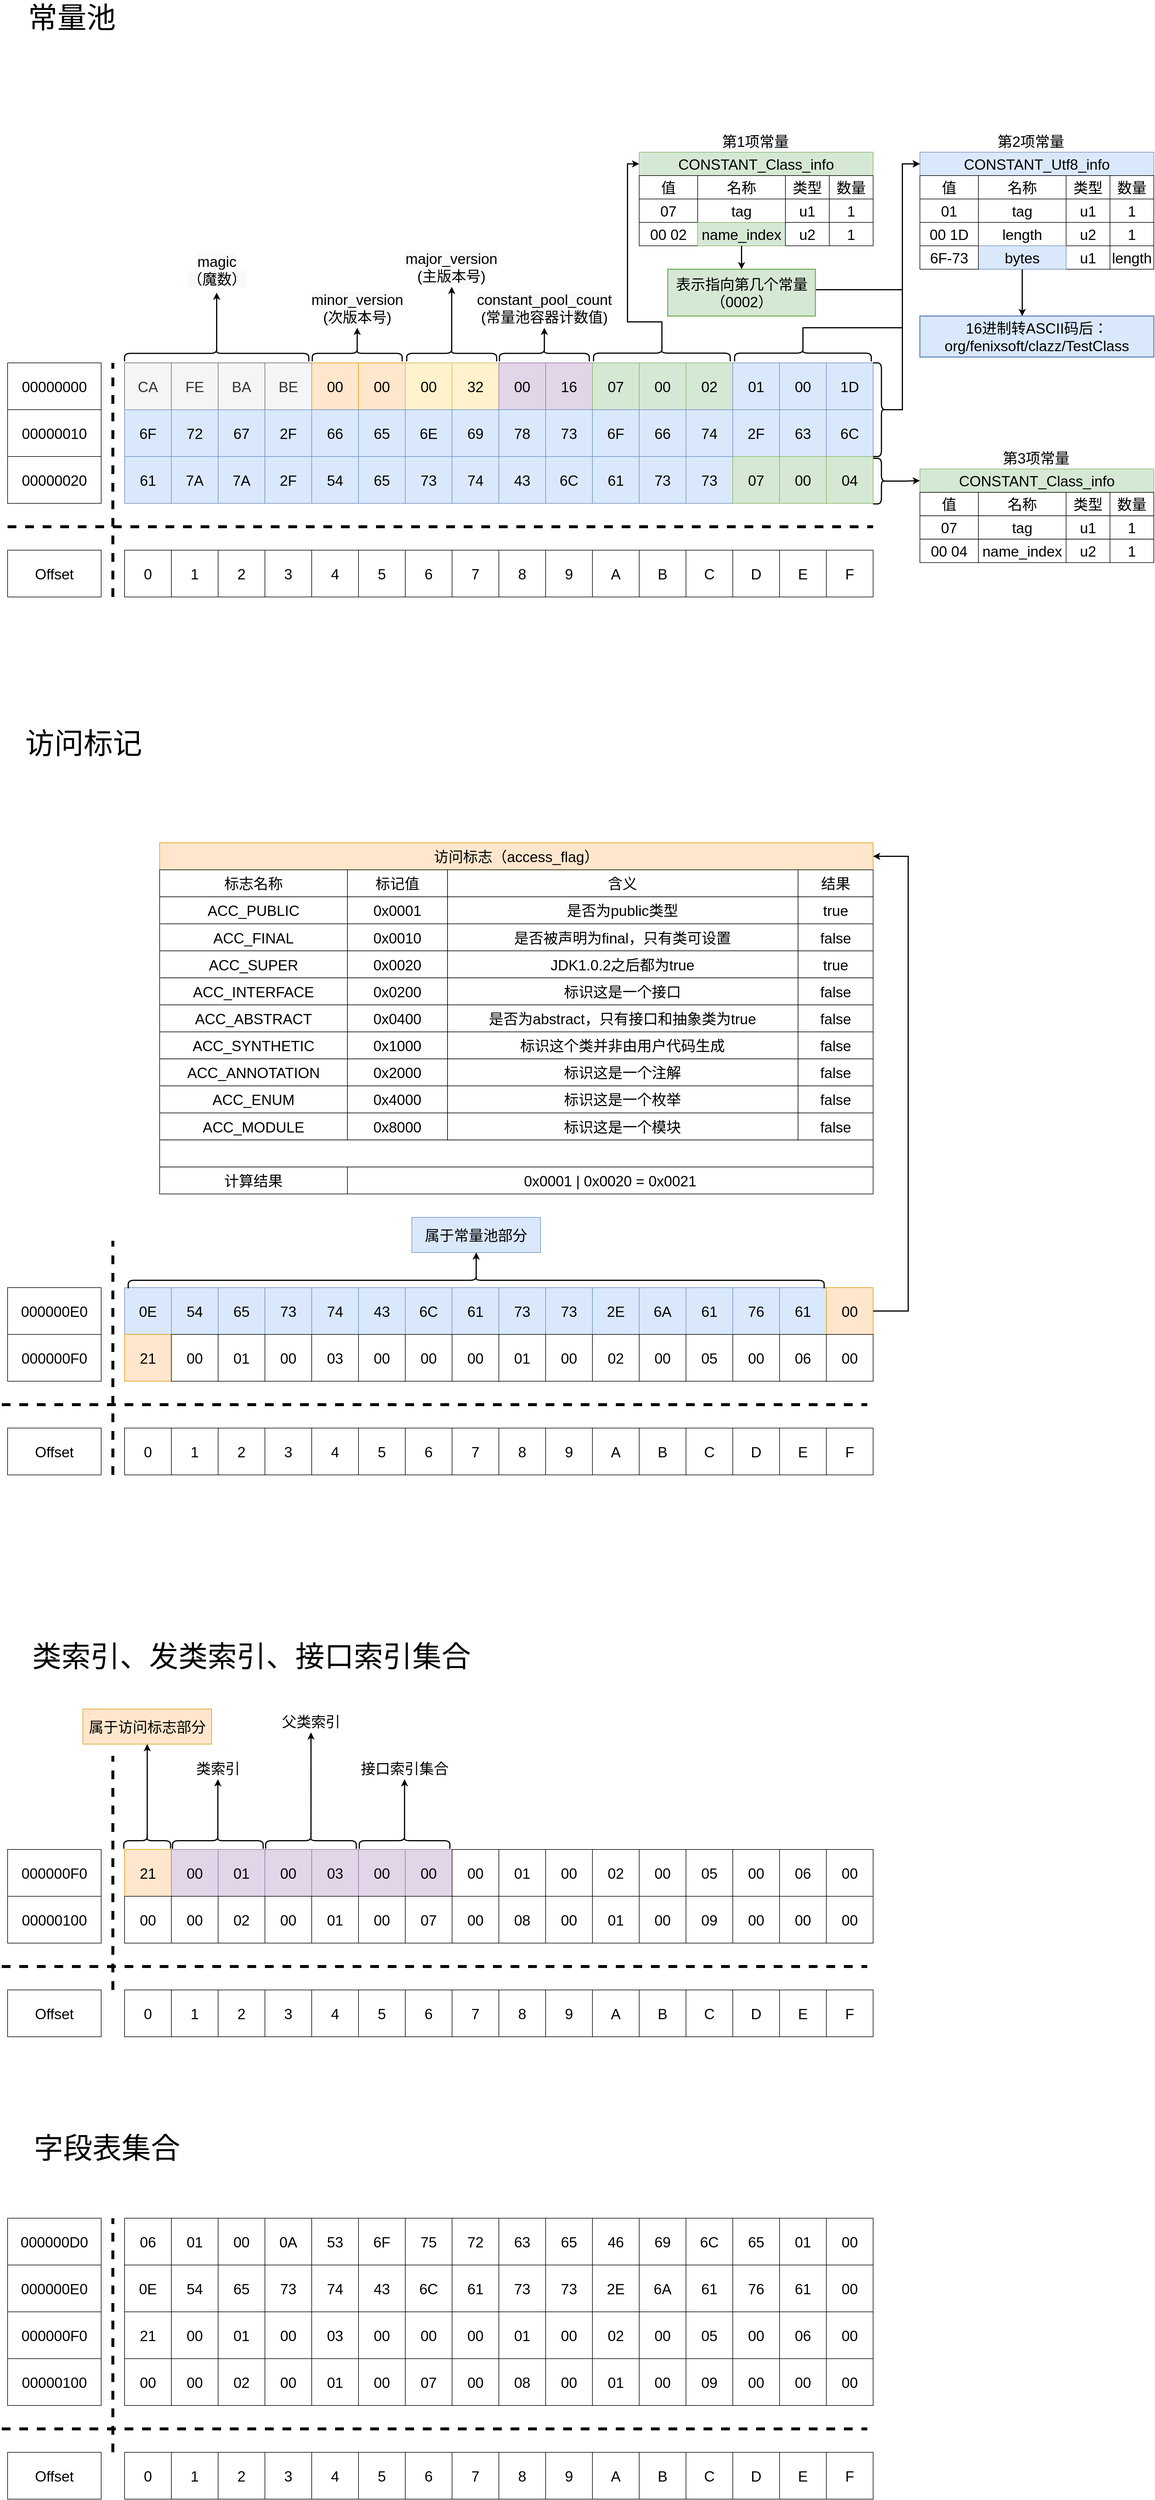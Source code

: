 <mxfile version="15.9.4" type="github">
  <diagram id="RAKNBQ7omsVKOhYnc0PZ" name="Page-1">
    <mxGraphModel dx="2076" dy="1094" grid="1" gridSize="10" guides="1" tooltips="1" connect="1" arrows="1" fold="1" page="1" pageScale="1" pageWidth="1000" pageHeight="1000" math="0" shadow="0">
      <root>
        <mxCell id="0" />
        <mxCell id="1" parent="0" />
        <mxCell id="OlPnQPF0shEglizdXLzO-291" value="" style="group" parent="1" vertex="1" connectable="0">
          <mxGeometry x="30" y="420" width="1960" height="720" as="geometry" />
        </mxCell>
        <mxCell id="xgkoWGdpwm-Y7MraHjju-1" value="CA" style="whiteSpace=wrap;html=1;aspect=fixed;fontSize=25;fillColor=#f5f5f5;fontColor=#333333;strokeColor=#666666;" parent="OlPnQPF0shEglizdXLzO-291" vertex="1">
          <mxGeometry x="200" y="320" width="80" height="80" as="geometry" />
        </mxCell>
        <mxCell id="xgkoWGdpwm-Y7MraHjju-2" value="FE" style="whiteSpace=wrap;html=1;aspect=fixed;fontSize=25;fillColor=#f5f5f5;fontColor=#333333;strokeColor=#666666;" parent="OlPnQPF0shEglizdXLzO-291" vertex="1">
          <mxGeometry x="280" y="320" width="80" height="80" as="geometry" />
        </mxCell>
        <mxCell id="xgkoWGdpwm-Y7MraHjju-3" value="BA" style="whiteSpace=wrap;html=1;aspect=fixed;fontSize=25;fillColor=#f5f5f5;fontColor=#333333;strokeColor=#666666;" parent="OlPnQPF0shEglizdXLzO-291" vertex="1">
          <mxGeometry x="360" y="320" width="80" height="80" as="geometry" />
        </mxCell>
        <mxCell id="xgkoWGdpwm-Y7MraHjju-4" value="BE" style="whiteSpace=wrap;html=1;aspect=fixed;fontSize=25;fillColor=#f5f5f5;fontColor=#333333;strokeColor=#666666;" parent="OlPnQPF0shEglizdXLzO-291" vertex="1">
          <mxGeometry x="440" y="320" width="80" height="80" as="geometry" />
        </mxCell>
        <mxCell id="xgkoWGdpwm-Y7MraHjju-5" value="00" style="whiteSpace=wrap;html=1;aspect=fixed;fontSize=25;fillColor=#ffe6cc;strokeColor=#d79b00;" parent="OlPnQPF0shEglizdXLzO-291" vertex="1">
          <mxGeometry x="520" y="320" width="80" height="80" as="geometry" />
        </mxCell>
        <mxCell id="xgkoWGdpwm-Y7MraHjju-6" value="00" style="whiteSpace=wrap;html=1;aspect=fixed;fontSize=25;fillColor=#ffe6cc;strokeColor=#d79b00;" parent="OlPnQPF0shEglizdXLzO-291" vertex="1">
          <mxGeometry x="600" y="320" width="80" height="80" as="geometry" />
        </mxCell>
        <mxCell id="xgkoWGdpwm-Y7MraHjju-7" value="00" style="whiteSpace=wrap;html=1;aspect=fixed;fontSize=25;fillColor=#fff2cc;strokeColor=#d6b656;" parent="OlPnQPF0shEglizdXLzO-291" vertex="1">
          <mxGeometry x="680" y="320" width="80" height="80" as="geometry" />
        </mxCell>
        <mxCell id="xgkoWGdpwm-Y7MraHjju-8" value="32" style="whiteSpace=wrap;html=1;aspect=fixed;fontSize=25;fillColor=#fff2cc;strokeColor=#d6b656;" parent="OlPnQPF0shEglizdXLzO-291" vertex="1">
          <mxGeometry x="760" y="320" width="80" height="80" as="geometry" />
        </mxCell>
        <mxCell id="xgkoWGdpwm-Y7MraHjju-9" value="00" style="whiteSpace=wrap;html=1;aspect=fixed;fontSize=25;fillColor=#e1d5e7;strokeColor=#9673a6;" parent="OlPnQPF0shEglizdXLzO-291" vertex="1">
          <mxGeometry x="840" y="320" width="80" height="80" as="geometry" />
        </mxCell>
        <mxCell id="xgkoWGdpwm-Y7MraHjju-10" value="16" style="whiteSpace=wrap;html=1;aspect=fixed;fontSize=25;fillColor=#e1d5e7;strokeColor=#9673a6;" parent="OlPnQPF0shEglizdXLzO-291" vertex="1">
          <mxGeometry x="920" y="320" width="80" height="80" as="geometry" />
        </mxCell>
        <mxCell id="xgkoWGdpwm-Y7MraHjju-11" value="07" style="whiteSpace=wrap;html=1;aspect=fixed;fontSize=25;fillColor=#d5e8d4;strokeColor=#82b366;" parent="OlPnQPF0shEglizdXLzO-291" vertex="1">
          <mxGeometry x="1000" y="320" width="80" height="80" as="geometry" />
        </mxCell>
        <mxCell id="xgkoWGdpwm-Y7MraHjju-12" value="00" style="whiteSpace=wrap;html=1;aspect=fixed;fontSize=25;fillColor=#d5e8d4;strokeColor=#82b366;" parent="OlPnQPF0shEglizdXLzO-291" vertex="1">
          <mxGeometry x="1080" y="320" width="80" height="80" as="geometry" />
        </mxCell>
        <mxCell id="xgkoWGdpwm-Y7MraHjju-13" value="6F" style="whiteSpace=wrap;html=1;aspect=fixed;fillColor=#dae8fc;strokeColor=#6c8ebf;fontSize=25;" parent="OlPnQPF0shEglizdXLzO-291" vertex="1">
          <mxGeometry x="200" y="400" width="80" height="80" as="geometry" />
        </mxCell>
        <mxCell id="xgkoWGdpwm-Y7MraHjju-14" value="72" style="whiteSpace=wrap;html=1;aspect=fixed;fillColor=#dae8fc;strokeColor=#6c8ebf;fontSize=25;" parent="OlPnQPF0shEglizdXLzO-291" vertex="1">
          <mxGeometry x="280" y="400" width="80" height="80" as="geometry" />
        </mxCell>
        <mxCell id="xgkoWGdpwm-Y7MraHjju-15" value="67" style="whiteSpace=wrap;html=1;aspect=fixed;fillColor=#dae8fc;strokeColor=#6c8ebf;fontSize=25;" parent="OlPnQPF0shEglizdXLzO-291" vertex="1">
          <mxGeometry x="360" y="400" width="80" height="80" as="geometry" />
        </mxCell>
        <mxCell id="xgkoWGdpwm-Y7MraHjju-16" value="2F" style="whiteSpace=wrap;html=1;aspect=fixed;fillColor=#dae8fc;strokeColor=#6c8ebf;fontSize=25;" parent="OlPnQPF0shEglizdXLzO-291" vertex="1">
          <mxGeometry x="440" y="400" width="80" height="80" as="geometry" />
        </mxCell>
        <mxCell id="xgkoWGdpwm-Y7MraHjju-17" value="66" style="whiteSpace=wrap;html=1;aspect=fixed;fillColor=#dae8fc;strokeColor=#6c8ebf;fontSize=25;" parent="OlPnQPF0shEglizdXLzO-291" vertex="1">
          <mxGeometry x="520" y="400" width="80" height="80" as="geometry" />
        </mxCell>
        <mxCell id="xgkoWGdpwm-Y7MraHjju-18" value="65" style="whiteSpace=wrap;html=1;aspect=fixed;fillColor=#dae8fc;strokeColor=#6c8ebf;fontSize=25;" parent="OlPnQPF0shEglizdXLzO-291" vertex="1">
          <mxGeometry x="600" y="400" width="80" height="80" as="geometry" />
        </mxCell>
        <mxCell id="xgkoWGdpwm-Y7MraHjju-19" value="6E" style="whiteSpace=wrap;html=1;aspect=fixed;fillColor=#dae8fc;strokeColor=#6c8ebf;fontSize=25;" parent="OlPnQPF0shEglizdXLzO-291" vertex="1">
          <mxGeometry x="680" y="400" width="80" height="80" as="geometry" />
        </mxCell>
        <mxCell id="xgkoWGdpwm-Y7MraHjju-20" value="69" style="whiteSpace=wrap;html=1;aspect=fixed;fillColor=#dae8fc;strokeColor=#6c8ebf;fontSize=25;" parent="OlPnQPF0shEglizdXLzO-291" vertex="1">
          <mxGeometry x="760" y="400" width="80" height="80" as="geometry" />
        </mxCell>
        <mxCell id="xgkoWGdpwm-Y7MraHjju-21" value="78" style="whiteSpace=wrap;html=1;aspect=fixed;fillColor=#dae8fc;strokeColor=#6c8ebf;fontSize=25;" parent="OlPnQPF0shEglizdXLzO-291" vertex="1">
          <mxGeometry x="840" y="400" width="80" height="80" as="geometry" />
        </mxCell>
        <mxCell id="xgkoWGdpwm-Y7MraHjju-22" value="73" style="whiteSpace=wrap;html=1;aspect=fixed;fillColor=#dae8fc;strokeColor=#6c8ebf;fontSize=25;" parent="OlPnQPF0shEglizdXLzO-291" vertex="1">
          <mxGeometry x="920" y="400" width="80" height="80" as="geometry" />
        </mxCell>
        <mxCell id="xgkoWGdpwm-Y7MraHjju-23" value="6F" style="whiteSpace=wrap;html=1;aspect=fixed;fillColor=#dae8fc;strokeColor=#6c8ebf;fontSize=25;" parent="OlPnQPF0shEglizdXLzO-291" vertex="1">
          <mxGeometry x="1000" y="400" width="80" height="80" as="geometry" />
        </mxCell>
        <mxCell id="xgkoWGdpwm-Y7MraHjju-24" value="66" style="whiteSpace=wrap;html=1;aspect=fixed;fillColor=#dae8fc;strokeColor=#6c8ebf;fontSize=25;" parent="OlPnQPF0shEglizdXLzO-291" vertex="1">
          <mxGeometry x="1080" y="400" width="80" height="80" as="geometry" />
        </mxCell>
        <mxCell id="xgkoWGdpwm-Y7MraHjju-25" value="61" style="whiteSpace=wrap;html=1;aspect=fixed;fillColor=#dae8fc;strokeColor=#6c8ebf;fontSize=25;" parent="OlPnQPF0shEglizdXLzO-291" vertex="1">
          <mxGeometry x="200" y="480" width="80" height="80" as="geometry" />
        </mxCell>
        <mxCell id="xgkoWGdpwm-Y7MraHjju-26" value="7A" style="whiteSpace=wrap;html=1;aspect=fixed;fillColor=#dae8fc;strokeColor=#6c8ebf;fontSize=25;" parent="OlPnQPF0shEglizdXLzO-291" vertex="1">
          <mxGeometry x="280" y="480" width="80" height="80" as="geometry" />
        </mxCell>
        <mxCell id="xgkoWGdpwm-Y7MraHjju-27" value="7A" style="whiteSpace=wrap;html=1;aspect=fixed;fillColor=#dae8fc;strokeColor=#6c8ebf;fontSize=25;" parent="OlPnQPF0shEglizdXLzO-291" vertex="1">
          <mxGeometry x="360" y="480" width="80" height="80" as="geometry" />
        </mxCell>
        <mxCell id="xgkoWGdpwm-Y7MraHjju-28" value="2F" style="whiteSpace=wrap;html=1;aspect=fixed;fillColor=#dae8fc;strokeColor=#6c8ebf;fontSize=25;" parent="OlPnQPF0shEglizdXLzO-291" vertex="1">
          <mxGeometry x="440" y="480" width="80" height="80" as="geometry" />
        </mxCell>
        <mxCell id="xgkoWGdpwm-Y7MraHjju-29" value="54" style="whiteSpace=wrap;html=1;aspect=fixed;fillColor=#dae8fc;strokeColor=#6c8ebf;fontSize=25;" parent="OlPnQPF0shEglizdXLzO-291" vertex="1">
          <mxGeometry x="520" y="480" width="80" height="80" as="geometry" />
        </mxCell>
        <mxCell id="xgkoWGdpwm-Y7MraHjju-30" value="65" style="whiteSpace=wrap;html=1;aspect=fixed;fillColor=#dae8fc;strokeColor=#6c8ebf;fontSize=25;" parent="OlPnQPF0shEglizdXLzO-291" vertex="1">
          <mxGeometry x="600" y="480" width="80" height="80" as="geometry" />
        </mxCell>
        <mxCell id="xgkoWGdpwm-Y7MraHjju-31" value="73" style="whiteSpace=wrap;html=1;aspect=fixed;fillColor=#dae8fc;strokeColor=#6c8ebf;fontSize=25;" parent="OlPnQPF0shEglizdXLzO-291" vertex="1">
          <mxGeometry x="680" y="480" width="80" height="80" as="geometry" />
        </mxCell>
        <mxCell id="xgkoWGdpwm-Y7MraHjju-32" value="74" style="whiteSpace=wrap;html=1;aspect=fixed;fillColor=#dae8fc;strokeColor=#6c8ebf;fontSize=25;" parent="OlPnQPF0shEglizdXLzO-291" vertex="1">
          <mxGeometry x="760" y="480" width="80" height="80" as="geometry" />
        </mxCell>
        <mxCell id="xgkoWGdpwm-Y7MraHjju-33" value="43" style="whiteSpace=wrap;html=1;aspect=fixed;fillColor=#dae8fc;strokeColor=#6c8ebf;fontSize=25;" parent="OlPnQPF0shEglizdXLzO-291" vertex="1">
          <mxGeometry x="840" y="480" width="80" height="80" as="geometry" />
        </mxCell>
        <mxCell id="xgkoWGdpwm-Y7MraHjju-34" value="6C" style="whiteSpace=wrap;html=1;aspect=fixed;fillColor=#dae8fc;strokeColor=#6c8ebf;fontSize=25;" parent="OlPnQPF0shEglizdXLzO-291" vertex="1">
          <mxGeometry x="920" y="480" width="80" height="80" as="geometry" />
        </mxCell>
        <mxCell id="xgkoWGdpwm-Y7MraHjju-35" value="61" style="whiteSpace=wrap;html=1;aspect=fixed;fillColor=#dae8fc;strokeColor=#6c8ebf;fontSize=25;" parent="OlPnQPF0shEglizdXLzO-291" vertex="1">
          <mxGeometry x="1000" y="480" width="80" height="80" as="geometry" />
        </mxCell>
        <mxCell id="xgkoWGdpwm-Y7MraHjju-36" value="73" style="whiteSpace=wrap;html=1;aspect=fixed;fillColor=#dae8fc;strokeColor=#6c8ebf;fontSize=25;" parent="OlPnQPF0shEglizdXLzO-291" vertex="1">
          <mxGeometry x="1080" y="480" width="80" height="80" as="geometry" />
        </mxCell>
        <mxCell id="xgkoWGdpwm-Y7MraHjju-49" value="02" style="whiteSpace=wrap;html=1;aspect=fixed;fontSize=25;fillColor=#d5e8d4;strokeColor=#82b366;" parent="OlPnQPF0shEglizdXLzO-291" vertex="1">
          <mxGeometry x="1160" y="320" width="80" height="80" as="geometry" />
        </mxCell>
        <mxCell id="xgkoWGdpwm-Y7MraHjju-50" value="01" style="whiteSpace=wrap;html=1;aspect=fixed;fontSize=25;fillColor=#dae8fc;strokeColor=#6c8ebf;" parent="OlPnQPF0shEglizdXLzO-291" vertex="1">
          <mxGeometry x="1240" y="320" width="80" height="80" as="geometry" />
        </mxCell>
        <mxCell id="xgkoWGdpwm-Y7MraHjju-51" value="00" style="whiteSpace=wrap;html=1;aspect=fixed;fontSize=25;fillColor=#dae8fc;strokeColor=#6c8ebf;" parent="OlPnQPF0shEglizdXLzO-291" vertex="1">
          <mxGeometry x="1320" y="320" width="80" height="80" as="geometry" />
        </mxCell>
        <mxCell id="xgkoWGdpwm-Y7MraHjju-52" value="1D" style="whiteSpace=wrap;html=1;aspect=fixed;fontSize=25;fillColor=#dae8fc;strokeColor=#6c8ebf;" parent="OlPnQPF0shEglizdXLzO-291" vertex="1">
          <mxGeometry x="1400" y="320" width="80" height="80" as="geometry" />
        </mxCell>
        <mxCell id="xgkoWGdpwm-Y7MraHjju-53" value="74" style="whiteSpace=wrap;html=1;aspect=fixed;fillColor=#dae8fc;strokeColor=#6c8ebf;fontSize=25;" parent="OlPnQPF0shEglizdXLzO-291" vertex="1">
          <mxGeometry x="1160" y="400" width="80" height="80" as="geometry" />
        </mxCell>
        <mxCell id="xgkoWGdpwm-Y7MraHjju-54" value="2F" style="whiteSpace=wrap;html=1;aspect=fixed;fillColor=#dae8fc;strokeColor=#6c8ebf;fontSize=25;" parent="OlPnQPF0shEglizdXLzO-291" vertex="1">
          <mxGeometry x="1240" y="400" width="80" height="80" as="geometry" />
        </mxCell>
        <mxCell id="xgkoWGdpwm-Y7MraHjju-55" value="63" style="whiteSpace=wrap;html=1;aspect=fixed;fillColor=#dae8fc;strokeColor=#6c8ebf;fontSize=25;" parent="OlPnQPF0shEglizdXLzO-291" vertex="1">
          <mxGeometry x="1320" y="400" width="80" height="80" as="geometry" />
        </mxCell>
        <mxCell id="xgkoWGdpwm-Y7MraHjju-56" value="6C" style="whiteSpace=wrap;html=1;aspect=fixed;fillColor=#dae8fc;strokeColor=#6c8ebf;fontSize=25;" parent="OlPnQPF0shEglizdXLzO-291" vertex="1">
          <mxGeometry x="1400" y="400" width="80" height="80" as="geometry" />
        </mxCell>
        <mxCell id="xgkoWGdpwm-Y7MraHjju-57" value="73" style="whiteSpace=wrap;html=1;aspect=fixed;fillColor=#dae8fc;strokeColor=#6c8ebf;fontSize=25;" parent="OlPnQPF0shEglizdXLzO-291" vertex="1">
          <mxGeometry x="1160" y="480" width="80" height="80" as="geometry" />
        </mxCell>
        <mxCell id="xgkoWGdpwm-Y7MraHjju-58" value="07" style="whiteSpace=wrap;html=1;aspect=fixed;fontSize=25;fillColor=#d5e8d4;strokeColor=#82b366;" parent="OlPnQPF0shEglizdXLzO-291" vertex="1">
          <mxGeometry x="1240" y="480" width="80" height="80" as="geometry" />
        </mxCell>
        <mxCell id="xgkoWGdpwm-Y7MraHjju-59" value="00" style="whiteSpace=wrap;html=1;aspect=fixed;fontSize=25;fillColor=#d5e8d4;strokeColor=#82b366;" parent="OlPnQPF0shEglizdXLzO-291" vertex="1">
          <mxGeometry x="1320" y="480" width="80" height="80" as="geometry" />
        </mxCell>
        <mxCell id="xgkoWGdpwm-Y7MraHjju-60" value="04" style="whiteSpace=wrap;html=1;aspect=fixed;fontSize=25;fillColor=#d5e8d4;strokeColor=#82b366;" parent="OlPnQPF0shEglizdXLzO-291" vertex="1">
          <mxGeometry x="1400" y="480" width="80" height="80" as="geometry" />
        </mxCell>
        <mxCell id="OlPnQPF0shEglizdXLzO-1" value="" style="shape=curlyBracket;whiteSpace=wrap;html=1;rounded=1;flipH=1;rotation=-90;strokeWidth=2;" parent="OlPnQPF0shEglizdXLzO-291" vertex="1">
          <mxGeometry x="343.75" y="146.25" width="27.5" height="315" as="geometry" />
        </mxCell>
        <mxCell id="OlPnQPF0shEglizdXLzO-5" value="" style="shape=curlyBracket;whiteSpace=wrap;html=1;rounded=1;flipH=1;rotation=-90;strokeWidth=2;" parent="OlPnQPF0shEglizdXLzO-291" vertex="1">
          <mxGeometry x="584.06" y="226.88" width="27.5" height="153.75" as="geometry" />
        </mxCell>
        <mxCell id="OlPnQPF0shEglizdXLzO-12" value="&lt;font style=&quot;font-size: 25px&quot;&gt;&lt;span style=&quot;color: rgb(0 , 0 , 0) ; font-family: &amp;#34;helvetica&amp;#34; ; font-style: normal ; font-weight: 400 ; letter-spacing: normal ; text-indent: 0px ; text-transform: none ; word-spacing: 0px ; background-color: rgb(248 , 249 , 250) ; display: inline ; float: none&quot;&gt;minor_version&lt;/span&gt;&lt;br style=&quot;color: rgb(0 , 0 , 0) ; font-family: &amp;#34;helvetica&amp;#34; ; font-style: normal ; font-weight: 400 ; letter-spacing: normal ; text-indent: 0px ; text-transform: none ; word-spacing: 0px ; background-color: rgb(248 , 249 , 250)&quot;&gt;&lt;span style=&quot;color: rgb(0 , 0 , 0) ; font-family: &amp;#34;helvetica&amp;#34; ; font-style: normal ; font-weight: 400 ; letter-spacing: normal ; text-indent: 0px ; text-transform: none ; word-spacing: 0px ; background-color: rgb(248 , 249 , 250) ; display: inline ; float: none&quot;&gt;(次版本号)&lt;/span&gt;&lt;/font&gt;" style="text;whiteSpace=wrap;html=1;fontSize=20;align=center;" parent="OlPnQPF0shEglizdXLzO-291" vertex="1">
          <mxGeometry x="547.81" y="190" width="100" height="70" as="geometry" />
        </mxCell>
        <mxCell id="OlPnQPF0shEglizdXLzO-13" style="edgeStyle=orthogonalEdgeStyle;rounded=0;orthogonalLoop=1;jettySize=auto;html=1;entryX=0.5;entryY=1;entryDx=0;entryDy=0;fontSize=11;strokeWidth=2;exitX=0.1;exitY=0.5;exitDx=0;exitDy=0;exitPerimeter=0;" parent="OlPnQPF0shEglizdXLzO-291" source="OlPnQPF0shEglizdXLzO-5" target="OlPnQPF0shEglizdXLzO-12" edge="1">
          <mxGeometry relative="1" as="geometry" />
        </mxCell>
        <mxCell id="OlPnQPF0shEglizdXLzO-14" value="&lt;font style=&quot;font-size: 25px&quot;&gt;&lt;span style=&quot;color: rgb(0 , 0 , 0) ; font-family: &amp;#34;helvetica&amp;#34; ; font-style: normal ; font-weight: 400 ; letter-spacing: normal ; text-indent: 0px ; text-transform: none ; word-spacing: 0px ; background-color: rgb(248 , 249 , 250) ; display: inline ; float: none&quot;&gt;magic&lt;/span&gt;&lt;br style=&quot;color: rgb(0 , 0 , 0) ; font-family: &amp;#34;helvetica&amp;#34; ; font-style: normal ; font-weight: 400 ; letter-spacing: normal ; text-indent: 0px ; text-transform: none ; word-spacing: 0px ; background-color: rgb(248 , 249 , 250)&quot;&gt;&lt;span style=&quot;color: rgb(0 , 0 , 0) ; font-family: &amp;#34;helvetica&amp;#34; ; font-style: normal ; font-weight: 400 ; letter-spacing: normal ; text-indent: 0px ; text-transform: none ; word-spacing: 0px ; background-color: rgb(248 , 249 , 250) ; display: inline ; float: none&quot;&gt;（魔数）&lt;/span&gt;&lt;/font&gt;" style="text;whiteSpace=wrap;html=1;fontSize=20;align=center;" parent="OlPnQPF0shEglizdXLzO-291" vertex="1">
          <mxGeometry x="303.75" y="125" width="107.5" height="75" as="geometry" />
        </mxCell>
        <mxCell id="OlPnQPF0shEglizdXLzO-15" value="" style="shape=curlyBracket;whiteSpace=wrap;html=1;rounded=1;flipH=1;rotation=-90;strokeWidth=2;" parent="OlPnQPF0shEglizdXLzO-291" vertex="1">
          <mxGeometry x="745.63" y="226.88" width="27.5" height="153.75" as="geometry" />
        </mxCell>
        <mxCell id="OlPnQPF0shEglizdXLzO-46" style="edgeStyle=orthogonalEdgeStyle;rounded=0;orthogonalLoop=1;jettySize=auto;html=1;fontSize=20;strokeColor=#000000;strokeWidth=2;entryX=0.5;entryY=1;entryDx=0;entryDy=0;exitX=0.26;exitY=0.5;exitDx=0;exitDy=0;exitPerimeter=0;" parent="OlPnQPF0shEglizdXLzO-291" source="OlPnQPF0shEglizdXLzO-1" target="OlPnQPF0shEglizdXLzO-14" edge="1">
          <mxGeometry relative="1" as="geometry">
            <mxPoint x="440" y="220" as="targetPoint" />
          </mxGeometry>
        </mxCell>
        <mxCell id="OlPnQPF0shEglizdXLzO-16" value="&lt;span style=&quot;color: rgb(0, 0, 0); font-family: helvetica; font-size: 25px; font-style: normal; font-weight: 400; letter-spacing: normal; text-indent: 0px; text-transform: none; word-spacing: 0px; background-color: rgb(248, 249, 250); display: inline; float: none;&quot;&gt;major_version&lt;/span&gt;&lt;br style=&quot;color: rgb(0, 0, 0); font-family: helvetica; font-size: 25px; font-style: normal; font-weight: 400; letter-spacing: normal; text-indent: 0px; text-transform: none; word-spacing: 0px; background-color: rgb(248, 249, 250);&quot;&gt;&lt;span style=&quot;color: rgb(0, 0, 0); font-family: helvetica; font-size: 25px; font-style: normal; font-weight: 400; letter-spacing: normal; text-indent: 0px; text-transform: none; word-spacing: 0px; background-color: rgb(248, 249, 250); display: inline; float: none;&quot;&gt;(主版本号)&lt;/span&gt;" style="text;whiteSpace=wrap;html=1;fontSize=25;align=center;" parent="OlPnQPF0shEglizdXLzO-291" vertex="1">
          <mxGeometry x="709.38" y="120" width="100" height="70" as="geometry" />
        </mxCell>
        <mxCell id="OlPnQPF0shEglizdXLzO-18" value="" style="shape=curlyBracket;whiteSpace=wrap;html=1;rounded=1;flipH=1;rotation=-90;strokeWidth=2;" parent="OlPnQPF0shEglizdXLzO-291" vertex="1">
          <mxGeometry x="904.06" y="226.88" width="27.5" height="153.75" as="geometry" />
        </mxCell>
        <mxCell id="OlPnQPF0shEglizdXLzO-17" style="edgeStyle=orthogonalEdgeStyle;rounded=0;orthogonalLoop=1;jettySize=auto;html=1;entryX=0.5;entryY=1;entryDx=0;entryDy=0;fontSize=11;strokeWidth=2;exitX=0.1;exitY=0.5;exitDx=0;exitDy=0;exitPerimeter=0;" parent="OlPnQPF0shEglizdXLzO-291" source="OlPnQPF0shEglizdXLzO-15" target="OlPnQPF0shEglizdXLzO-16" edge="1">
          <mxGeometry relative="1" as="geometry" />
        </mxCell>
        <mxCell id="OlPnQPF0shEglizdXLzO-19" value="&lt;font style=&quot;font-size: 25px&quot;&gt;&lt;span style=&quot;color: rgb(0 , 0 , 0) ; font-family: &amp;#34;helvetica&amp;#34; ; font-style: normal ; font-weight: 400 ; letter-spacing: normal ; text-indent: 0px ; text-transform: none ; word-spacing: 0px ; background-color: rgb(248 , 249 , 250) ; display: inline ; float: none&quot;&gt;constant_pool_count&lt;/span&gt;&lt;br style=&quot;color: rgb(0 , 0 , 0) ; font-family: &amp;#34;helvetica&amp;#34; ; font-style: normal ; font-weight: 400 ; letter-spacing: normal ; text-indent: 0px ; text-transform: none ; word-spacing: 0px ; background-color: rgb(248 , 249 , 250)&quot;&gt;&lt;span style=&quot;color: rgb(0 , 0 , 0) ; font-family: &amp;#34;helvetica&amp;#34; ; font-style: normal ; font-weight: 400 ; letter-spacing: normal ; text-indent: 0px ; text-transform: none ; word-spacing: 0px ; background-color: rgb(248 , 249 , 250) ; display: inline ; float: none&quot;&gt;(常量池容器计数值)&lt;/span&gt;&lt;/font&gt;" style="text;whiteSpace=wrap;html=1;fontSize=20;align=center;" parent="OlPnQPF0shEglizdXLzO-291" vertex="1">
          <mxGeometry x="867.81" y="190" width="100" height="70" as="geometry" />
        </mxCell>
        <mxCell id="OlPnQPF0shEglizdXLzO-24" value="" style="shape=curlyBracket;whiteSpace=wrap;html=1;rounded=1;flipH=1;rotation=-90;size=0.484;strokeWidth=2;" parent="OlPnQPF0shEglizdXLzO-291" vertex="1">
          <mxGeometry x="1105.07" y="186.87" width="27.5" height="233.77" as="geometry" />
        </mxCell>
        <mxCell id="OlPnQPF0shEglizdXLzO-23" style="edgeStyle=orthogonalEdgeStyle;rounded=0;orthogonalLoop=1;jettySize=auto;html=1;entryX=0.5;entryY=1;entryDx=0;entryDy=0;fontSize=11;strokeWidth=2;exitX=0.1;exitY=0.5;exitDx=0;exitDy=0;exitPerimeter=0;" parent="OlPnQPF0shEglizdXLzO-291" source="OlPnQPF0shEglizdXLzO-18" target="OlPnQPF0shEglizdXLzO-19" edge="1">
          <mxGeometry relative="1" as="geometry" />
        </mxCell>
        <mxCell id="OlPnQPF0shEglizdXLzO-26" style="edgeStyle=orthogonalEdgeStyle;rounded=0;orthogonalLoop=1;jettySize=auto;html=1;exitX=0.5;exitY=1;exitDx=0;exitDy=0;fontSize=25;fillColor=#dae8fc;strokeColor=#6c8ebf;" parent="OlPnQPF0shEglizdXLzO-291" source="xgkoWGdpwm-Y7MraHjju-9" target="xgkoWGdpwm-Y7MraHjju-9" edge="1">
          <mxGeometry relative="1" as="geometry" />
        </mxCell>
        <mxCell id="OlPnQPF0shEglizdXLzO-175" value="" style="shape=curlyBracket;whiteSpace=wrap;html=1;rounded=1;flipH=1;rotation=-90;size=0.484;strokeWidth=2;" parent="OlPnQPF0shEglizdXLzO-291" vertex="1">
          <mxGeometry x="1346.25" y="186.87" width="27.5" height="233.77" as="geometry" />
        </mxCell>
        <mxCell id="OlPnQPF0shEglizdXLzO-252" value="" style="shape=curlyBracket;whiteSpace=wrap;html=1;rounded=1;flipH=1;rotation=0;size=0.484;strokeWidth=2;" parent="OlPnQPF0shEglizdXLzO-291" vertex="1">
          <mxGeometry x="1480" y="320" width="27.5" height="160" as="geometry" />
        </mxCell>
        <mxCell id="OlPnQPF0shEglizdXLzO-254" value="&lt;span style=&quot;font-size: 25px&quot;&gt;16进制转ASCII码后：&lt;/span&gt;&lt;br style=&quot;font-size: 25px&quot;&gt;&lt;span style=&quot;font-size: 25px ; font-family: &amp;#34;helvetica&amp;#34;&quot;&gt;org/fenixsoft/clazz/TestClass&lt;/span&gt;" style="rounded=0;whiteSpace=wrap;html=1;labelBackgroundColor=none;labelBorderColor=none;fontSize=20;strokeColor=#6c8ebf;strokeWidth=2;fillColor=#dae8fc;" parent="OlPnQPF0shEglizdXLzO-291" vertex="1">
          <mxGeometry x="1560" y="240" width="400" height="70" as="geometry" />
        </mxCell>
        <mxCell id="OlPnQPF0shEglizdXLzO-256" value="" style="group" parent="OlPnQPF0shEglizdXLzO-291" vertex="1" connectable="0">
          <mxGeometry x="200" y="640" width="1280" height="80" as="geometry" />
        </mxCell>
        <mxCell id="OlPnQPF0shEglizdXLzO-47" value="0" style="whiteSpace=wrap;html=1;aspect=fixed;fontSize=25;" parent="OlPnQPF0shEglizdXLzO-256" vertex="1">
          <mxGeometry width="80" height="80" as="geometry" />
        </mxCell>
        <mxCell id="OlPnQPF0shEglizdXLzO-48" value="1" style="whiteSpace=wrap;html=1;aspect=fixed;fontSize=25;" parent="OlPnQPF0shEglizdXLzO-256" vertex="1">
          <mxGeometry x="80" width="80" height="80" as="geometry" />
        </mxCell>
        <mxCell id="OlPnQPF0shEglizdXLzO-49" value="2" style="whiteSpace=wrap;html=1;aspect=fixed;fontSize=25;" parent="OlPnQPF0shEglizdXLzO-256" vertex="1">
          <mxGeometry x="160" width="80" height="80" as="geometry" />
        </mxCell>
        <mxCell id="OlPnQPF0shEglizdXLzO-50" value="3" style="whiteSpace=wrap;html=1;aspect=fixed;fontSize=25;" parent="OlPnQPF0shEglizdXLzO-256" vertex="1">
          <mxGeometry x="240" width="80" height="80" as="geometry" />
        </mxCell>
        <mxCell id="OlPnQPF0shEglizdXLzO-51" value="4" style="whiteSpace=wrap;html=1;aspect=fixed;fontSize=25;" parent="OlPnQPF0shEglizdXLzO-256" vertex="1">
          <mxGeometry x="320" width="80" height="80" as="geometry" />
        </mxCell>
        <mxCell id="OlPnQPF0shEglizdXLzO-52" value="5" style="whiteSpace=wrap;html=1;aspect=fixed;fontSize=25;" parent="OlPnQPF0shEglizdXLzO-256" vertex="1">
          <mxGeometry x="400" width="80" height="80" as="geometry" />
        </mxCell>
        <mxCell id="OlPnQPF0shEglizdXLzO-53" value="6" style="whiteSpace=wrap;html=1;aspect=fixed;fontSize=25;" parent="OlPnQPF0shEglizdXLzO-256" vertex="1">
          <mxGeometry x="480" width="80" height="80" as="geometry" />
        </mxCell>
        <mxCell id="OlPnQPF0shEglizdXLzO-54" value="7" style="whiteSpace=wrap;html=1;aspect=fixed;fontSize=25;" parent="OlPnQPF0shEglizdXLzO-256" vertex="1">
          <mxGeometry x="560" width="80" height="80" as="geometry" />
        </mxCell>
        <mxCell id="OlPnQPF0shEglizdXLzO-55" value="8" style="whiteSpace=wrap;html=1;aspect=fixed;fontSize=25;" parent="OlPnQPF0shEglizdXLzO-256" vertex="1">
          <mxGeometry x="640" width="80" height="80" as="geometry" />
        </mxCell>
        <mxCell id="OlPnQPF0shEglizdXLzO-56" value="9" style="whiteSpace=wrap;html=1;aspect=fixed;fontSize=25;" parent="OlPnQPF0shEglizdXLzO-256" vertex="1">
          <mxGeometry x="720" width="80" height="80" as="geometry" />
        </mxCell>
        <mxCell id="OlPnQPF0shEglizdXLzO-57" value="A" style="whiteSpace=wrap;html=1;aspect=fixed;fontSize=25;" parent="OlPnQPF0shEglizdXLzO-256" vertex="1">
          <mxGeometry x="800" width="80" height="80" as="geometry" />
        </mxCell>
        <mxCell id="OlPnQPF0shEglizdXLzO-58" value="B" style="whiteSpace=wrap;html=1;aspect=fixed;fontSize=25;" parent="OlPnQPF0shEglizdXLzO-256" vertex="1">
          <mxGeometry x="880" width="80" height="80" as="geometry" />
        </mxCell>
        <mxCell id="OlPnQPF0shEglizdXLzO-59" value="C" style="whiteSpace=wrap;html=1;aspect=fixed;fontSize=25;" parent="OlPnQPF0shEglizdXLzO-256" vertex="1">
          <mxGeometry x="960" width="80" height="80" as="geometry" />
        </mxCell>
        <mxCell id="OlPnQPF0shEglizdXLzO-60" value="D" style="whiteSpace=wrap;html=1;aspect=fixed;fontSize=25;" parent="OlPnQPF0shEglizdXLzO-256" vertex="1">
          <mxGeometry x="1040" width="80" height="80" as="geometry" />
        </mxCell>
        <mxCell id="OlPnQPF0shEglizdXLzO-61" value="E" style="whiteSpace=wrap;html=1;aspect=fixed;fontSize=25;" parent="OlPnQPF0shEglizdXLzO-256" vertex="1">
          <mxGeometry x="1120" width="80" height="80" as="geometry" />
        </mxCell>
        <mxCell id="OlPnQPF0shEglizdXLzO-62" value="F" style="whiteSpace=wrap;html=1;aspect=fixed;fontSize=25;" parent="OlPnQPF0shEglizdXLzO-256" vertex="1">
          <mxGeometry x="1200" width="80" height="80" as="geometry" />
        </mxCell>
        <mxCell id="OlPnQPF0shEglizdXLzO-257" value="" style="group" parent="OlPnQPF0shEglizdXLzO-291" vertex="1" connectable="0">
          <mxGeometry y="320" width="160" height="240" as="geometry" />
        </mxCell>
        <mxCell id="xgkoWGdpwm-Y7MraHjju-81" value="00000000" style="rounded=0;whiteSpace=wrap;html=1;fontSize=25;" parent="OlPnQPF0shEglizdXLzO-257" vertex="1">
          <mxGeometry width="160" height="80" as="geometry" />
        </mxCell>
        <mxCell id="xgkoWGdpwm-Y7MraHjju-82" value="00000010" style="rounded=0;whiteSpace=wrap;html=1;fontSize=25;" parent="OlPnQPF0shEglizdXLzO-257" vertex="1">
          <mxGeometry y="80" width="160" height="80" as="geometry" />
        </mxCell>
        <mxCell id="xgkoWGdpwm-Y7MraHjju-83" value="00000020" style="rounded=0;whiteSpace=wrap;html=1;fontSize=25;" parent="OlPnQPF0shEglizdXLzO-257" vertex="1">
          <mxGeometry y="160" width="160" height="80" as="geometry" />
        </mxCell>
        <mxCell id="OlPnQPF0shEglizdXLzO-258" value="Offset" style="rounded=0;whiteSpace=wrap;html=1;fontSize=25;" parent="OlPnQPF0shEglizdXLzO-291" vertex="1">
          <mxGeometry y="640" width="160" height="80" as="geometry" />
        </mxCell>
        <mxCell id="OlPnQPF0shEglizdXLzO-259" value="" style="shape=curlyBracket;whiteSpace=wrap;html=1;rounded=1;flipH=1;rotation=0;size=0.484;strokeWidth=2;" parent="OlPnQPF0shEglizdXLzO-291" vertex="1">
          <mxGeometry x="1480" y="483" width="27.5" height="78" as="geometry" />
        </mxCell>
        <mxCell id="OlPnQPF0shEglizdXLzO-261" value="" style="endArrow=none;dashed=1;html=1;rounded=0;fontSize=20;strokeColor=#000000;strokeWidth=5;" parent="OlPnQPF0shEglizdXLzO-291" edge="1">
          <mxGeometry width="50" height="50" relative="1" as="geometry">
            <mxPoint y="600" as="sourcePoint" />
            <mxPoint x="1480" y="600" as="targetPoint" />
          </mxGeometry>
        </mxCell>
        <mxCell id="OlPnQPF0shEglizdXLzO-262" value="" style="endArrow=none;dashed=1;html=1;rounded=0;fontSize=20;strokeColor=#000000;strokeWidth=5;" parent="OlPnQPF0shEglizdXLzO-291" edge="1">
          <mxGeometry width="50" height="50" relative="1" as="geometry">
            <mxPoint x="180" y="720" as="sourcePoint" />
            <mxPoint x="180" y="320" as="targetPoint" />
          </mxGeometry>
        </mxCell>
        <mxCell id="OlPnQPF0shEglizdXLzO-266" style="edgeStyle=orthogonalEdgeStyle;rounded=0;orthogonalLoop=1;jettySize=auto;html=1;fontSize=25;strokeColor=#000000;strokeWidth=2;entryX=0;entryY=0.5;entryDx=0;entryDy=0;exitX=0.1;exitY=0.5;exitDx=0;exitDy=0;exitPerimeter=0;" parent="OlPnQPF0shEglizdXLzO-291" source="OlPnQPF0shEglizdXLzO-24" target="OlPnQPF0shEglizdXLzO-115" edge="1">
          <mxGeometry relative="1" as="geometry">
            <Array as="points">
              <mxPoint x="1119" y="250" />
              <mxPoint x="1060" y="250" />
              <mxPoint x="1060" y="-20" />
            </Array>
          </mxGeometry>
        </mxCell>
        <mxCell id="OlPnQPF0shEglizdXLzO-260" value="" style="edgeStyle=orthogonalEdgeStyle;rounded=0;orthogonalLoop=1;jettySize=auto;html=1;fontSize=20;strokeColor=#000000;strokeWidth=2;exitX=0.1;exitY=0.5;exitDx=0;exitDy=0;exitPerimeter=0;" parent="OlPnQPF0shEglizdXLzO-291" source="OlPnQPF0shEglizdXLzO-259" target="OlPnQPF0shEglizdXLzO-270" edge="1">
          <mxGeometry relative="1" as="geometry">
            <mxPoint x="1600" y="522.5" as="targetPoint" />
          </mxGeometry>
        </mxCell>
        <mxCell id="OlPnQPF0shEglizdXLzO-286" style="edgeStyle=orthogonalEdgeStyle;rounded=0;orthogonalLoop=1;jettySize=auto;html=1;entryX=0;entryY=0.5;entryDx=0;entryDy=0;fontSize=25;strokeColor=#000000;strokeWidth=2;exitX=0.1;exitY=0.5;exitDx=0;exitDy=0;exitPerimeter=0;" parent="OlPnQPF0shEglizdXLzO-291" source="OlPnQPF0shEglizdXLzO-175" target="OlPnQPF0shEglizdXLzO-164" edge="1">
          <mxGeometry relative="1" as="geometry">
            <Array as="points">
              <mxPoint x="1360" y="260" />
              <mxPoint x="1530" y="260" />
              <mxPoint x="1530" y="-20" />
            </Array>
          </mxGeometry>
        </mxCell>
        <mxCell id="OlPnQPF0shEglizdXLzO-285" style="edgeStyle=orthogonalEdgeStyle;rounded=0;orthogonalLoop=1;jettySize=auto;html=1;entryX=0;entryY=0.5;entryDx=0;entryDy=0;fontSize=25;strokeColor=#000000;strokeWidth=2;exitX=0.1;exitY=0.5;exitDx=0;exitDy=0;exitPerimeter=0;" parent="OlPnQPF0shEglizdXLzO-291" source="OlPnQPF0shEglizdXLzO-252" target="OlPnQPF0shEglizdXLzO-164" edge="1">
          <mxGeometry relative="1" as="geometry">
            <Array as="points">
              <mxPoint x="1530" y="400" />
              <mxPoint x="1530" y="-20" />
            </Array>
          </mxGeometry>
        </mxCell>
        <mxCell id="OlPnQPF0shEglizdXLzO-290" style="edgeStyle=orthogonalEdgeStyle;rounded=0;orthogonalLoop=1;jettySize=auto;html=1;fontSize=25;strokeColor=#000000;strokeWidth=2;" parent="OlPnQPF0shEglizdXLzO-291" source="OlPnQPF0shEglizdXLzO-177" target="OlPnQPF0shEglizdXLzO-254" edge="1">
          <mxGeometry relative="1" as="geometry">
            <Array as="points">
              <mxPoint x="1740" y="260" />
              <mxPoint x="1740" y="260" />
            </Array>
          </mxGeometry>
        </mxCell>
        <mxCell id="OlPnQPF0shEglizdXLzO-265" value="" style="group" parent="OlPnQPF0shEglizdXLzO-291" vertex="1" connectable="0">
          <mxGeometry x="1080" y="-80" width="400" height="200" as="geometry" />
        </mxCell>
        <mxCell id="OlPnQPF0shEglizdXLzO-136" value="" style="group;fontSize=25;" parent="OlPnQPF0shEglizdXLzO-265" vertex="1" connectable="0">
          <mxGeometry y="40" width="400" height="160" as="geometry" />
        </mxCell>
        <mxCell id="OlPnQPF0shEglizdXLzO-190" value="" style="group;fontSize=25;" parent="OlPnQPF0shEglizdXLzO-136" vertex="1" connectable="0">
          <mxGeometry width="400" height="160" as="geometry" />
        </mxCell>
        <mxCell id="OlPnQPF0shEglizdXLzO-115" value="&lt;span style=&quot;font-family: helvetica; font-size: 25px;&quot;&gt;CONSTANT_Class_info&lt;/span&gt;" style="rounded=0;whiteSpace=wrap;html=1;labelBackgroundColor=none;labelBorderColor=none;fontSize=25;strokeWidth=1;fillColor=#d5e8d4;strokeColor=#82b366;" parent="OlPnQPF0shEglizdXLzO-190" vertex="1">
          <mxGeometry width="400" height="40" as="geometry" />
        </mxCell>
        <mxCell id="OlPnQPF0shEglizdXLzO-116" value="类型" style="rounded=0;whiteSpace=wrap;html=1;labelBackgroundColor=none;labelBorderColor=none;fontSize=25;strokeWidth=1;" parent="OlPnQPF0shEglizdXLzO-190" vertex="1">
          <mxGeometry x="250.0" y="40" width="75" height="40" as="geometry" />
        </mxCell>
        <mxCell id="OlPnQPF0shEglizdXLzO-117" value="名称" style="rounded=0;whiteSpace=wrap;html=1;labelBackgroundColor=none;labelBorderColor=none;fontSize=25;strokeWidth=1;" parent="OlPnQPF0shEglizdXLzO-190" vertex="1">
          <mxGeometry x="100" y="40" width="150" height="40" as="geometry" />
        </mxCell>
        <mxCell id="OlPnQPF0shEglizdXLzO-120" value="值" style="rounded=0;whiteSpace=wrap;html=1;labelBackgroundColor=none;labelBorderColor=none;fontSize=25;strokeWidth=1;" parent="OlPnQPF0shEglizdXLzO-190" vertex="1">
          <mxGeometry y="40" width="100" height="40" as="geometry" />
        </mxCell>
        <mxCell id="OlPnQPF0shEglizdXLzO-130" value="07" style="rounded=0;whiteSpace=wrap;html=1;labelBackgroundColor=none;labelBorderColor=none;fontSize=25;strokeWidth=1;" parent="OlPnQPF0shEglizdXLzO-190" vertex="1">
          <mxGeometry y="80" width="100" height="40" as="geometry" />
        </mxCell>
        <mxCell id="OlPnQPF0shEglizdXLzO-131" value="00 02" style="rounded=0;whiteSpace=wrap;html=1;labelBackgroundColor=none;labelBorderColor=none;fontSize=25;strokeWidth=1;" parent="OlPnQPF0shEglizdXLzO-190" vertex="1">
          <mxGeometry y="120" width="100" height="40" as="geometry" />
        </mxCell>
        <mxCell id="OlPnQPF0shEglizdXLzO-132" value="tag" style="rounded=0;whiteSpace=wrap;html=1;labelBackgroundColor=none;labelBorderColor=none;fontSize=25;strokeWidth=1;" parent="OlPnQPF0shEglizdXLzO-190" vertex="1">
          <mxGeometry x="100" y="80" width="150" height="40" as="geometry" />
        </mxCell>
        <mxCell id="OlPnQPF0shEglizdXLzO-133" value="name_index" style="rounded=0;whiteSpace=wrap;html=1;labelBackgroundColor=none;labelBorderColor=none;fontSize=25;strokeWidth=1;fillColor=#d5e8d4;strokeColor=#82b366;" parent="OlPnQPF0shEglizdXLzO-190" vertex="1">
          <mxGeometry x="100" y="120" width="150" height="40" as="geometry" />
        </mxCell>
        <mxCell id="OlPnQPF0shEglizdXLzO-134" value="u1" style="rounded=0;whiteSpace=wrap;html=1;labelBackgroundColor=none;labelBorderColor=none;fontSize=25;strokeWidth=1;" parent="OlPnQPF0shEglizdXLzO-190" vertex="1">
          <mxGeometry x="250.0" y="80" width="75" height="40" as="geometry" />
        </mxCell>
        <mxCell id="OlPnQPF0shEglizdXLzO-135" value="u2" style="rounded=0;whiteSpace=wrap;html=1;labelBackgroundColor=none;labelBorderColor=none;fontSize=25;strokeWidth=1;" parent="OlPnQPF0shEglizdXLzO-190" vertex="1">
          <mxGeometry x="250.0" y="120" width="75" height="40" as="geometry" />
        </mxCell>
        <mxCell id="OlPnQPF0shEglizdXLzO-180" value="1" style="rounded=0;whiteSpace=wrap;html=1;labelBackgroundColor=none;labelBorderColor=none;fontSize=25;strokeWidth=1;" parent="OlPnQPF0shEglizdXLzO-190" vertex="1">
          <mxGeometry x="325" y="80" width="75" height="40" as="geometry" />
        </mxCell>
        <mxCell id="OlPnQPF0shEglizdXLzO-181" value="1" style="rounded=0;whiteSpace=wrap;html=1;labelBackgroundColor=none;labelBorderColor=none;fontSize=25;strokeWidth=1;" parent="OlPnQPF0shEglizdXLzO-190" vertex="1">
          <mxGeometry x="325" y="120" width="75" height="40" as="geometry" />
        </mxCell>
        <mxCell id="OlPnQPF0shEglizdXLzO-179" value="数量" style="rounded=0;whiteSpace=wrap;html=1;labelBackgroundColor=none;labelBorderColor=none;fontSize=25;strokeWidth=1;" parent="OlPnQPF0shEglizdXLzO-190" vertex="1">
          <mxGeometry x="325" y="40" width="75" height="40" as="geometry" />
        </mxCell>
        <mxCell id="OlPnQPF0shEglizdXLzO-194" value="&lt;span style=&quot;color: rgb(0, 0, 0); font-family: helvetica; font-size: 25px; font-style: normal; font-weight: 400; letter-spacing: normal; text-align: center; text-indent: 0px; text-transform: none; word-spacing: 0px; background-color: rgb(248, 249, 250); display: inline; float: none;&quot;&gt;第1项常量&lt;/span&gt;" style="text;whiteSpace=wrap;html=1;fontSize=25;" parent="OlPnQPF0shEglizdXLzO-265" vertex="1">
          <mxGeometry x="140" width="120" height="40" as="geometry" />
        </mxCell>
        <mxCell id="OlPnQPF0shEglizdXLzO-284" value="" style="group" parent="OlPnQPF0shEglizdXLzO-291" vertex="1" connectable="0">
          <mxGeometry x="1560" y="-80" width="400" height="240" as="geometry" />
        </mxCell>
        <mxCell id="OlPnQPF0shEglizdXLzO-191" value="" style="group;fontSize=25;" parent="OlPnQPF0shEglizdXLzO-284" vertex="1" connectable="0">
          <mxGeometry y="40" width="400" height="200" as="geometry" />
        </mxCell>
        <mxCell id="OlPnQPF0shEglizdXLzO-163" value="" style="group;fontSize=25;" parent="OlPnQPF0shEglizdXLzO-191" vertex="1" connectable="0">
          <mxGeometry width="400" height="200" as="geometry" />
        </mxCell>
        <mxCell id="OlPnQPF0shEglizdXLzO-264" value="" style="group;fontSize=25;" parent="OlPnQPF0shEglizdXLzO-163" vertex="1" connectable="0">
          <mxGeometry width="400" height="200" as="geometry" />
        </mxCell>
        <mxCell id="OlPnQPF0shEglizdXLzO-164" value="&lt;span style=&quot;font-family: helvetica; font-size: 25px;&quot;&gt;CONSTANT_Utf8_info&lt;/span&gt;" style="rounded=0;whiteSpace=wrap;html=1;labelBackgroundColor=none;labelBorderColor=none;fontSize=25;strokeWidth=1;fillColor=#dae8fc;strokeColor=#6c8ebf;" parent="OlPnQPF0shEglizdXLzO-264" vertex="1">
          <mxGeometry width="400" height="40" as="geometry" />
        </mxCell>
        <mxCell id="OlPnQPF0shEglizdXLzO-166" value="名称" style="rounded=0;whiteSpace=wrap;html=1;labelBackgroundColor=none;labelBorderColor=none;fontSize=25;strokeWidth=1;" parent="OlPnQPF0shEglizdXLzO-264" vertex="1">
          <mxGeometry x="100" y="40" width="150" height="40" as="geometry" />
        </mxCell>
        <mxCell id="OlPnQPF0shEglizdXLzO-167" value="值" style="rounded=0;whiteSpace=wrap;html=1;labelBackgroundColor=none;labelBorderColor=none;fontSize=25;strokeWidth=1;" parent="OlPnQPF0shEglizdXLzO-264" vertex="1">
          <mxGeometry y="40" width="100" height="40" as="geometry" />
        </mxCell>
        <mxCell id="OlPnQPF0shEglizdXLzO-168" value="01" style="rounded=0;whiteSpace=wrap;html=1;labelBackgroundColor=none;labelBorderColor=none;fontSize=25;strokeWidth=1;" parent="OlPnQPF0shEglizdXLzO-264" vertex="1">
          <mxGeometry y="80" width="100" height="40" as="geometry" />
        </mxCell>
        <mxCell id="OlPnQPF0shEglizdXLzO-169" value="00 1D" style="rounded=0;whiteSpace=wrap;html=1;labelBackgroundColor=none;labelBorderColor=none;fontSize=25;strokeWidth=1;" parent="OlPnQPF0shEglizdXLzO-264" vertex="1">
          <mxGeometry y="120" width="100" height="40" as="geometry" />
        </mxCell>
        <mxCell id="OlPnQPF0shEglizdXLzO-170" value="tag" style="rounded=0;whiteSpace=wrap;html=1;labelBackgroundColor=none;labelBorderColor=none;fontSize=25;strokeWidth=1;" parent="OlPnQPF0shEglizdXLzO-264" vertex="1">
          <mxGeometry x="100" y="80" width="150" height="40" as="geometry" />
        </mxCell>
        <mxCell id="OlPnQPF0shEglizdXLzO-171" value="length" style="rounded=0;whiteSpace=wrap;html=1;labelBackgroundColor=none;labelBorderColor=none;fontSize=25;strokeWidth=1;" parent="OlPnQPF0shEglizdXLzO-264" vertex="1">
          <mxGeometry x="100" y="120" width="150" height="40" as="geometry" />
        </mxCell>
        <mxCell id="OlPnQPF0shEglizdXLzO-182" value="类型" style="rounded=0;whiteSpace=wrap;html=1;labelBackgroundColor=none;labelBorderColor=none;fontSize=25;strokeWidth=1;" parent="OlPnQPF0shEglizdXLzO-264" vertex="1">
          <mxGeometry x="250.0" y="40" width="75" height="40" as="geometry" />
        </mxCell>
        <mxCell id="OlPnQPF0shEglizdXLzO-183" value="u1" style="rounded=0;whiteSpace=wrap;html=1;labelBackgroundColor=none;labelBorderColor=none;fontSize=25;strokeWidth=1;" parent="OlPnQPF0shEglizdXLzO-264" vertex="1">
          <mxGeometry x="250.0" y="80" width="75" height="40" as="geometry" />
        </mxCell>
        <mxCell id="OlPnQPF0shEglizdXLzO-184" value="u2" style="rounded=0;whiteSpace=wrap;html=1;labelBackgroundColor=none;labelBorderColor=none;fontSize=25;strokeWidth=1;" parent="OlPnQPF0shEglizdXLzO-264" vertex="1">
          <mxGeometry x="250.0" y="120" width="75" height="40" as="geometry" />
        </mxCell>
        <mxCell id="OlPnQPF0shEglizdXLzO-185" value="1" style="rounded=0;whiteSpace=wrap;html=1;labelBackgroundColor=none;labelBorderColor=none;fontSize=25;strokeWidth=1;" parent="OlPnQPF0shEglizdXLzO-264" vertex="1">
          <mxGeometry x="325" y="80" width="75" height="40" as="geometry" />
        </mxCell>
        <mxCell id="OlPnQPF0shEglizdXLzO-186" value="1" style="rounded=0;whiteSpace=wrap;html=1;labelBackgroundColor=none;labelBorderColor=none;fontSize=25;strokeWidth=1;" parent="OlPnQPF0shEglizdXLzO-264" vertex="1">
          <mxGeometry x="325" y="120" width="75" height="40" as="geometry" />
        </mxCell>
        <mxCell id="OlPnQPF0shEglizdXLzO-187" value="数量" style="rounded=0;whiteSpace=wrap;html=1;labelBackgroundColor=none;labelBorderColor=none;fontSize=25;strokeWidth=1;" parent="OlPnQPF0shEglizdXLzO-264" vertex="1">
          <mxGeometry x="325" y="40" width="75" height="40" as="geometry" />
        </mxCell>
        <mxCell id="OlPnQPF0shEglizdXLzO-188" value="u1" style="rounded=0;whiteSpace=wrap;html=1;labelBackgroundColor=none;labelBorderColor=none;fontSize=25;strokeWidth=1;" parent="OlPnQPF0shEglizdXLzO-264" vertex="1">
          <mxGeometry x="250.0" y="160" width="75" height="40" as="geometry" />
        </mxCell>
        <mxCell id="OlPnQPF0shEglizdXLzO-189" value="length" style="rounded=0;whiteSpace=wrap;html=1;labelBackgroundColor=none;labelBorderColor=none;fontSize=25;strokeWidth=1;" parent="OlPnQPF0shEglizdXLzO-264" vertex="1">
          <mxGeometry x="325" y="160" width="75" height="40" as="geometry" />
        </mxCell>
        <mxCell id="OlPnQPF0shEglizdXLzO-177" value="bytes" style="rounded=0;whiteSpace=wrap;html=1;labelBackgroundColor=none;labelBorderColor=none;fontSize=25;strokeWidth=1;fillColor=#dae8fc;strokeColor=#6c8ebf;" parent="OlPnQPF0shEglizdXLzO-264" vertex="1">
          <mxGeometry x="100" y="160" width="150" height="40" as="geometry" />
        </mxCell>
        <mxCell id="OlPnQPF0shEglizdXLzO-176" value="6F-73" style="rounded=0;whiteSpace=wrap;html=1;labelBackgroundColor=none;labelBorderColor=none;fontSize=25;strokeWidth=1;" parent="OlPnQPF0shEglizdXLzO-191" vertex="1">
          <mxGeometry y="160" width="100" height="40" as="geometry" />
        </mxCell>
        <mxCell id="OlPnQPF0shEglizdXLzO-195" value="&lt;span style=&quot;color: rgb(0 , 0 , 0) ; font-family: &amp;#34;helvetica&amp;#34; ; font-style: normal ; font-weight: 400 ; letter-spacing: normal ; text-align: center ; text-indent: 0px ; text-transform: none ; word-spacing: 0px ; background-color: rgb(248 , 249 , 250) ; display: inline ; float: none&quot;&gt;&lt;font style=&quot;font-size: 25px&quot;&gt;第2项常量&lt;/font&gt;&lt;/span&gt;" style="text;whiteSpace=wrap;html=1;fontSize=20;" parent="OlPnQPF0shEglizdXLzO-284" vertex="1">
          <mxGeometry x="130.556" width="138.889" height="40" as="geometry" />
        </mxCell>
        <mxCell id="2mI-B7PRtJXZIp89kAS7-156" style="edgeStyle=orthogonalEdgeStyle;rounded=0;orthogonalLoop=1;jettySize=auto;html=1;entryX=0;entryY=0.5;entryDx=0;entryDy=0;strokeWidth=2;" parent="OlPnQPF0shEglizdXLzO-291" source="2mI-B7PRtJXZIp89kAS7-153" target="OlPnQPF0shEglizdXLzO-164" edge="1">
          <mxGeometry relative="1" as="geometry">
            <Array as="points">
              <mxPoint x="1530" y="195" />
              <mxPoint x="1530" y="-20" />
            </Array>
          </mxGeometry>
        </mxCell>
        <mxCell id="2mI-B7PRtJXZIp89kAS7-153" value="&lt;span style=&quot;font-size: 25px&quot;&gt;表示指向第几个常量&lt;br&gt;（0002）&lt;br&gt;&lt;/span&gt;" style="rounded=0;whiteSpace=wrap;html=1;labelBackgroundColor=none;labelBorderColor=none;fontSize=20;strokeColor=#82b366;strokeWidth=2;fillColor=#d5e8d4;" parent="OlPnQPF0shEglizdXLzO-291" vertex="1">
          <mxGeometry x="1128.75" y="160" width="252.5" height="80" as="geometry" />
        </mxCell>
        <mxCell id="2mI-B7PRtJXZIp89kAS7-154" value="" style="edgeStyle=orthogonalEdgeStyle;rounded=0;orthogonalLoop=1;jettySize=auto;html=1;strokeWidth=2;" parent="OlPnQPF0shEglizdXLzO-291" source="OlPnQPF0shEglizdXLzO-133" target="2mI-B7PRtJXZIp89kAS7-153" edge="1">
          <mxGeometry relative="1" as="geometry" />
        </mxCell>
        <mxCell id="OlPnQPF0shEglizdXLzO-267" value="" style="group" parent="OlPnQPF0shEglizdXLzO-291" vertex="1" connectable="0">
          <mxGeometry x="1560" y="461.25" width="400" height="200" as="geometry" />
        </mxCell>
        <mxCell id="OlPnQPF0shEglizdXLzO-268" value="" style="group;fontSize=25;" parent="OlPnQPF0shEglizdXLzO-267" vertex="1" connectable="0">
          <mxGeometry y="40" width="400" height="160" as="geometry" />
        </mxCell>
        <mxCell id="OlPnQPF0shEglizdXLzO-269" value="" style="group;fontSize=25;" parent="OlPnQPF0shEglizdXLzO-268" vertex="1" connectable="0">
          <mxGeometry width="400" height="160" as="geometry" />
        </mxCell>
        <mxCell id="OlPnQPF0shEglizdXLzO-270" value="&lt;span style=&quot;font-family: helvetica; font-size: 25px;&quot;&gt;CONSTANT_Class_info&lt;/span&gt;" style="rounded=0;whiteSpace=wrap;html=1;labelBackgroundColor=none;labelBorderColor=none;fontSize=25;strokeWidth=1;fillColor=#d5e8d4;strokeColor=#82b366;" parent="OlPnQPF0shEglizdXLzO-269" vertex="1">
          <mxGeometry width="400" height="40" as="geometry" />
        </mxCell>
        <mxCell id="OlPnQPF0shEglizdXLzO-271" value="类型" style="rounded=0;whiteSpace=wrap;html=1;labelBackgroundColor=none;labelBorderColor=none;fontSize=25;strokeWidth=1;" parent="OlPnQPF0shEglizdXLzO-269" vertex="1">
          <mxGeometry x="250.0" y="40" width="75" height="40" as="geometry" />
        </mxCell>
        <mxCell id="OlPnQPF0shEglizdXLzO-272" value="名称" style="rounded=0;whiteSpace=wrap;html=1;labelBackgroundColor=none;labelBorderColor=none;fontSize=25;strokeWidth=1;" parent="OlPnQPF0shEglizdXLzO-269" vertex="1">
          <mxGeometry x="100" y="40" width="150" height="40" as="geometry" />
        </mxCell>
        <mxCell id="OlPnQPF0shEglizdXLzO-273" value="值" style="rounded=0;whiteSpace=wrap;html=1;labelBackgroundColor=none;labelBorderColor=none;fontSize=25;strokeWidth=1;" parent="OlPnQPF0shEglizdXLzO-269" vertex="1">
          <mxGeometry y="40" width="100" height="40" as="geometry" />
        </mxCell>
        <mxCell id="OlPnQPF0shEglizdXLzO-274" value="07" style="rounded=0;whiteSpace=wrap;html=1;labelBackgroundColor=none;labelBorderColor=none;fontSize=25;strokeWidth=1;" parent="OlPnQPF0shEglizdXLzO-269" vertex="1">
          <mxGeometry y="80" width="100" height="40" as="geometry" />
        </mxCell>
        <mxCell id="OlPnQPF0shEglizdXLzO-275" value="00 04" style="rounded=0;whiteSpace=wrap;html=1;labelBackgroundColor=none;labelBorderColor=none;fontSize=25;strokeWidth=1;" parent="OlPnQPF0shEglizdXLzO-269" vertex="1">
          <mxGeometry y="120" width="100" height="40" as="geometry" />
        </mxCell>
        <mxCell id="OlPnQPF0shEglizdXLzO-276" value="tag" style="rounded=0;whiteSpace=wrap;html=1;labelBackgroundColor=none;labelBorderColor=none;fontSize=25;strokeWidth=1;" parent="OlPnQPF0shEglizdXLzO-269" vertex="1">
          <mxGeometry x="100" y="80" width="150" height="40" as="geometry" />
        </mxCell>
        <mxCell id="OlPnQPF0shEglizdXLzO-277" value="name_index" style="rounded=0;whiteSpace=wrap;html=1;labelBackgroundColor=none;labelBorderColor=none;fontSize=25;strokeWidth=1;" parent="OlPnQPF0shEglizdXLzO-269" vertex="1">
          <mxGeometry x="100" y="120" width="150" height="40" as="geometry" />
        </mxCell>
        <mxCell id="OlPnQPF0shEglizdXLzO-278" value="u1" style="rounded=0;whiteSpace=wrap;html=1;labelBackgroundColor=none;labelBorderColor=none;fontSize=25;strokeWidth=1;" parent="OlPnQPF0shEglizdXLzO-269" vertex="1">
          <mxGeometry x="250.0" y="80" width="75" height="40" as="geometry" />
        </mxCell>
        <mxCell id="OlPnQPF0shEglizdXLzO-279" value="u2" style="rounded=0;whiteSpace=wrap;html=1;labelBackgroundColor=none;labelBorderColor=none;fontSize=25;strokeWidth=1;" parent="OlPnQPF0shEglizdXLzO-269" vertex="1">
          <mxGeometry x="250.0" y="120" width="75" height="40" as="geometry" />
        </mxCell>
        <mxCell id="OlPnQPF0shEglizdXLzO-280" value="1" style="rounded=0;whiteSpace=wrap;html=1;labelBackgroundColor=none;labelBorderColor=none;fontSize=25;strokeWidth=1;" parent="OlPnQPF0shEglizdXLzO-269" vertex="1">
          <mxGeometry x="325" y="80" width="75" height="40" as="geometry" />
        </mxCell>
        <mxCell id="OlPnQPF0shEglizdXLzO-281" value="1" style="rounded=0;whiteSpace=wrap;html=1;labelBackgroundColor=none;labelBorderColor=none;fontSize=25;strokeWidth=1;" parent="OlPnQPF0shEglizdXLzO-269" vertex="1">
          <mxGeometry x="325" y="120" width="75" height="40" as="geometry" />
        </mxCell>
        <mxCell id="OlPnQPF0shEglizdXLzO-282" value="数量" style="rounded=0;whiteSpace=wrap;html=1;labelBackgroundColor=none;labelBorderColor=none;fontSize=25;strokeWidth=1;" parent="OlPnQPF0shEglizdXLzO-269" vertex="1">
          <mxGeometry x="325" y="40" width="75" height="40" as="geometry" />
        </mxCell>
        <mxCell id="OlPnQPF0shEglizdXLzO-283" value="&lt;span style=&quot;color: rgb(0 , 0 , 0) ; font-family: &amp;#34;helvetica&amp;#34; ; font-size: 25px ; font-style: normal ; font-weight: 400 ; letter-spacing: normal ; text-align: center ; text-indent: 0px ; text-transform: none ; word-spacing: 0px ; background-color: rgb(248 , 249 , 250) ; display: inline ; float: none&quot;&gt;第3项常量&lt;/span&gt;" style="text;whiteSpace=wrap;html=1;fontSize=25;" parent="OlPnQPF0shEglizdXLzO-267" vertex="1">
          <mxGeometry x="140" width="120" height="40" as="geometry" />
        </mxCell>
        <mxCell id="2mI-B7PRtJXZIp89kAS7-271" value="21" style="whiteSpace=wrap;html=1;aspect=fixed;fontSize=25;fillColor=#ffe6cc;strokeColor=#d79b00;" parent="1" vertex="1">
          <mxGeometry x="230" y="3280" width="80" height="80" as="geometry" />
        </mxCell>
        <mxCell id="2mI-B7PRtJXZIp89kAS7-272" value="00" style="whiteSpace=wrap;html=1;aspect=fixed;fontSize=25;fillColor=#e1d5e7;strokeColor=#9673a6;" parent="1" vertex="1">
          <mxGeometry x="310" y="3280" width="80" height="80" as="geometry" />
        </mxCell>
        <mxCell id="2mI-B7PRtJXZIp89kAS7-273" value="01" style="whiteSpace=wrap;html=1;aspect=fixed;fontSize=25;fillColor=#e1d5e7;strokeColor=#9673a6;" parent="1" vertex="1">
          <mxGeometry x="390" y="3280" width="80" height="80" as="geometry" />
        </mxCell>
        <mxCell id="2mI-B7PRtJXZIp89kAS7-274" value="00" style="whiteSpace=wrap;html=1;aspect=fixed;fontSize=25;fillColor=#e1d5e7;strokeColor=#9673a6;" parent="1" vertex="1">
          <mxGeometry x="470" y="3280" width="80" height="80" as="geometry" />
        </mxCell>
        <mxCell id="2mI-B7PRtJXZIp89kAS7-275" value="03" style="whiteSpace=wrap;html=1;aspect=fixed;fontSize=25;fillColor=#e1d5e7;strokeColor=#9673a6;" parent="1" vertex="1">
          <mxGeometry x="550" y="3280" width="80" height="80" as="geometry" />
        </mxCell>
        <mxCell id="2mI-B7PRtJXZIp89kAS7-276" value="00" style="whiteSpace=wrap;html=1;aspect=fixed;fontSize=25;fillColor=#e1d5e7;strokeColor=#9673a6;" parent="1" vertex="1">
          <mxGeometry x="630" y="3280" width="80" height="80" as="geometry" />
        </mxCell>
        <mxCell id="2mI-B7PRtJXZIp89kAS7-277" value="00" style="whiteSpace=wrap;html=1;aspect=fixed;fontSize=25;fillColor=#e1d5e7;strokeColor=#9673a6;" parent="1" vertex="1">
          <mxGeometry x="710" y="3280" width="80" height="80" as="geometry" />
        </mxCell>
        <mxCell id="2mI-B7PRtJXZIp89kAS7-278" value="00" style="whiteSpace=wrap;html=1;aspect=fixed;fontSize=25;" parent="1" vertex="1">
          <mxGeometry x="790" y="3280" width="80" height="80" as="geometry" />
        </mxCell>
        <mxCell id="2mI-B7PRtJXZIp89kAS7-279" value="01" style="whiteSpace=wrap;html=1;aspect=fixed;fontSize=25;" parent="1" vertex="1">
          <mxGeometry x="870" y="3280" width="80" height="80" as="geometry" />
        </mxCell>
        <mxCell id="2mI-B7PRtJXZIp89kAS7-280" value="00" style="whiteSpace=wrap;html=1;aspect=fixed;fontSize=25;" parent="1" vertex="1">
          <mxGeometry x="950" y="3280" width="80" height="80" as="geometry" />
        </mxCell>
        <mxCell id="2mI-B7PRtJXZIp89kAS7-281" value="02" style="whiteSpace=wrap;html=1;aspect=fixed;fontSize=25;" parent="1" vertex="1">
          <mxGeometry x="1030" y="3280" width="80" height="80" as="geometry" />
        </mxCell>
        <mxCell id="2mI-B7PRtJXZIp89kAS7-282" value="00" style="whiteSpace=wrap;html=1;aspect=fixed;fontSize=25;" parent="1" vertex="1">
          <mxGeometry x="1110" y="3280" width="80" height="80" as="geometry" />
        </mxCell>
        <mxCell id="2mI-B7PRtJXZIp89kAS7-291" value="05" style="whiteSpace=wrap;html=1;aspect=fixed;fontSize=25;" parent="1" vertex="1">
          <mxGeometry x="1190" y="3280" width="80" height="80" as="geometry" />
        </mxCell>
        <mxCell id="2mI-B7PRtJXZIp89kAS7-292" value="00" style="whiteSpace=wrap;html=1;aspect=fixed;fontSize=25;" parent="1" vertex="1">
          <mxGeometry x="1270" y="3280" width="80" height="80" as="geometry" />
        </mxCell>
        <mxCell id="2mI-B7PRtJXZIp89kAS7-293" value="06" style="whiteSpace=wrap;html=1;aspect=fixed;fontSize=25;" parent="1" vertex="1">
          <mxGeometry x="1350" y="3280" width="80" height="80" as="geometry" />
        </mxCell>
        <mxCell id="2mI-B7PRtJXZIp89kAS7-294" value="00" style="whiteSpace=wrap;html=1;aspect=fixed;fontSize=25;" parent="1" vertex="1">
          <mxGeometry x="1430" y="3280" width="80" height="80" as="geometry" />
        </mxCell>
        <mxCell id="2mI-B7PRtJXZIp89kAS7-296" value="" style="group" parent="1" vertex="1" connectable="0">
          <mxGeometry x="230" y="3520" width="1280" height="80" as="geometry" />
        </mxCell>
        <mxCell id="2mI-B7PRtJXZIp89kAS7-297" value="0" style="whiteSpace=wrap;html=1;aspect=fixed;fontSize=25;" parent="2mI-B7PRtJXZIp89kAS7-296" vertex="1">
          <mxGeometry width="80" height="80" as="geometry" />
        </mxCell>
        <mxCell id="2mI-B7PRtJXZIp89kAS7-298" value="1" style="whiteSpace=wrap;html=1;aspect=fixed;fontSize=25;" parent="2mI-B7PRtJXZIp89kAS7-296" vertex="1">
          <mxGeometry x="80" width="80" height="80" as="geometry" />
        </mxCell>
        <mxCell id="2mI-B7PRtJXZIp89kAS7-299" value="2" style="whiteSpace=wrap;html=1;aspect=fixed;fontSize=25;" parent="2mI-B7PRtJXZIp89kAS7-296" vertex="1">
          <mxGeometry x="160" width="80" height="80" as="geometry" />
        </mxCell>
        <mxCell id="2mI-B7PRtJXZIp89kAS7-300" value="3" style="whiteSpace=wrap;html=1;aspect=fixed;fontSize=25;" parent="2mI-B7PRtJXZIp89kAS7-296" vertex="1">
          <mxGeometry x="240" width="80" height="80" as="geometry" />
        </mxCell>
        <mxCell id="2mI-B7PRtJXZIp89kAS7-301" value="4" style="whiteSpace=wrap;html=1;aspect=fixed;fontSize=25;" parent="2mI-B7PRtJXZIp89kAS7-296" vertex="1">
          <mxGeometry x="320" width="80" height="80" as="geometry" />
        </mxCell>
        <mxCell id="2mI-B7PRtJXZIp89kAS7-302" value="5" style="whiteSpace=wrap;html=1;aspect=fixed;fontSize=25;" parent="2mI-B7PRtJXZIp89kAS7-296" vertex="1">
          <mxGeometry x="400" width="80" height="80" as="geometry" />
        </mxCell>
        <mxCell id="2mI-B7PRtJXZIp89kAS7-303" value="6" style="whiteSpace=wrap;html=1;aspect=fixed;fontSize=25;" parent="2mI-B7PRtJXZIp89kAS7-296" vertex="1">
          <mxGeometry x="480" width="80" height="80" as="geometry" />
        </mxCell>
        <mxCell id="2mI-B7PRtJXZIp89kAS7-304" value="7" style="whiteSpace=wrap;html=1;aspect=fixed;fontSize=25;" parent="2mI-B7PRtJXZIp89kAS7-296" vertex="1">
          <mxGeometry x="560" width="80" height="80" as="geometry" />
        </mxCell>
        <mxCell id="2mI-B7PRtJXZIp89kAS7-305" value="8" style="whiteSpace=wrap;html=1;aspect=fixed;fontSize=25;" parent="2mI-B7PRtJXZIp89kAS7-296" vertex="1">
          <mxGeometry x="640" width="80" height="80" as="geometry" />
        </mxCell>
        <mxCell id="2mI-B7PRtJXZIp89kAS7-306" value="9" style="whiteSpace=wrap;html=1;aspect=fixed;fontSize=25;" parent="2mI-B7PRtJXZIp89kAS7-296" vertex="1">
          <mxGeometry x="720" width="80" height="80" as="geometry" />
        </mxCell>
        <mxCell id="2mI-B7PRtJXZIp89kAS7-307" value="A" style="whiteSpace=wrap;html=1;aspect=fixed;fontSize=25;" parent="2mI-B7PRtJXZIp89kAS7-296" vertex="1">
          <mxGeometry x="800" width="80" height="80" as="geometry" />
        </mxCell>
        <mxCell id="2mI-B7PRtJXZIp89kAS7-308" value="B" style="whiteSpace=wrap;html=1;aspect=fixed;fontSize=25;" parent="2mI-B7PRtJXZIp89kAS7-296" vertex="1">
          <mxGeometry x="880" width="80" height="80" as="geometry" />
        </mxCell>
        <mxCell id="2mI-B7PRtJXZIp89kAS7-309" value="C" style="whiteSpace=wrap;html=1;aspect=fixed;fontSize=25;" parent="2mI-B7PRtJXZIp89kAS7-296" vertex="1">
          <mxGeometry x="960" width="80" height="80" as="geometry" />
        </mxCell>
        <mxCell id="2mI-B7PRtJXZIp89kAS7-310" value="D" style="whiteSpace=wrap;html=1;aspect=fixed;fontSize=25;" parent="2mI-B7PRtJXZIp89kAS7-296" vertex="1">
          <mxGeometry x="1040" width="80" height="80" as="geometry" />
        </mxCell>
        <mxCell id="2mI-B7PRtJXZIp89kAS7-311" value="E" style="whiteSpace=wrap;html=1;aspect=fixed;fontSize=25;" parent="2mI-B7PRtJXZIp89kAS7-296" vertex="1">
          <mxGeometry x="1120" width="80" height="80" as="geometry" />
        </mxCell>
        <mxCell id="2mI-B7PRtJXZIp89kAS7-312" value="F" style="whiteSpace=wrap;html=1;aspect=fixed;fontSize=25;" parent="2mI-B7PRtJXZIp89kAS7-296" vertex="1">
          <mxGeometry x="1200" width="80" height="80" as="geometry" />
        </mxCell>
        <mxCell id="2mI-B7PRtJXZIp89kAS7-313" value="" style="group" parent="1" vertex="1" connectable="0">
          <mxGeometry x="30" y="3120" width="160" height="240" as="geometry" />
        </mxCell>
        <mxCell id="2mI-B7PRtJXZIp89kAS7-316" value="000000F0" style="rounded=0;whiteSpace=wrap;html=1;fontSize=25;" parent="2mI-B7PRtJXZIp89kAS7-313" vertex="1">
          <mxGeometry y="160" width="160" height="80" as="geometry" />
        </mxCell>
        <mxCell id="2mI-B7PRtJXZIp89kAS7-317" value="Offset" style="rounded=0;whiteSpace=wrap;html=1;fontSize=25;" parent="1" vertex="1">
          <mxGeometry x="30" y="3520" width="160" height="80" as="geometry" />
        </mxCell>
        <mxCell id="2mI-B7PRtJXZIp89kAS7-318" value="" style="endArrow=none;dashed=1;html=1;rounded=0;fontSize=20;strokeColor=#000000;strokeWidth=5;" parent="1" edge="1">
          <mxGeometry width="50" height="50" relative="1" as="geometry">
            <mxPoint x="20" y="3480" as="sourcePoint" />
            <mxPoint x="1500" y="3480" as="targetPoint" />
          </mxGeometry>
        </mxCell>
        <mxCell id="2mI-B7PRtJXZIp89kAS7-319" value="" style="endArrow=none;dashed=1;html=1;rounded=0;fontSize=20;strokeColor=#000000;strokeWidth=5;" parent="1" edge="1">
          <mxGeometry width="50" height="50" relative="1" as="geometry">
            <mxPoint x="210" y="3520" as="sourcePoint" />
            <mxPoint x="210" y="3120" as="targetPoint" />
          </mxGeometry>
        </mxCell>
        <mxCell id="2mI-B7PRtJXZIp89kAS7-320" value="00000100" style="rounded=0;whiteSpace=wrap;html=1;fontSize=25;" parent="1" vertex="1">
          <mxGeometry x="30" y="3360" width="160" height="80" as="geometry" />
        </mxCell>
        <mxCell id="2mI-B7PRtJXZIp89kAS7-321" value="00" style="whiteSpace=wrap;html=1;aspect=fixed;fontSize=25;" parent="1" vertex="1">
          <mxGeometry x="230" y="3360" width="80" height="80" as="geometry" />
        </mxCell>
        <mxCell id="2mI-B7PRtJXZIp89kAS7-322" value="00" style="whiteSpace=wrap;html=1;aspect=fixed;fontSize=25;" parent="1" vertex="1">
          <mxGeometry x="310" y="3360" width="80" height="80" as="geometry" />
        </mxCell>
        <mxCell id="2mI-B7PRtJXZIp89kAS7-323" value="02" style="whiteSpace=wrap;html=1;aspect=fixed;fontSize=25;" parent="1" vertex="1">
          <mxGeometry x="390" y="3360" width="80" height="80" as="geometry" />
        </mxCell>
        <mxCell id="2mI-B7PRtJXZIp89kAS7-324" value="00" style="whiteSpace=wrap;html=1;aspect=fixed;fontSize=25;" parent="1" vertex="1">
          <mxGeometry x="470" y="3360" width="80" height="80" as="geometry" />
        </mxCell>
        <mxCell id="2mI-B7PRtJXZIp89kAS7-325" value="01" style="whiteSpace=wrap;html=1;aspect=fixed;fontSize=25;" parent="1" vertex="1">
          <mxGeometry x="550" y="3360" width="80" height="80" as="geometry" />
        </mxCell>
        <mxCell id="2mI-B7PRtJXZIp89kAS7-326" value="00" style="whiteSpace=wrap;html=1;aspect=fixed;fontSize=25;" parent="1" vertex="1">
          <mxGeometry x="630" y="3360" width="80" height="80" as="geometry" />
        </mxCell>
        <mxCell id="2mI-B7PRtJXZIp89kAS7-327" value="07" style="whiteSpace=wrap;html=1;aspect=fixed;fontSize=25;" parent="1" vertex="1">
          <mxGeometry x="710" y="3360" width="80" height="80" as="geometry" />
        </mxCell>
        <mxCell id="2mI-B7PRtJXZIp89kAS7-328" value="00" style="whiteSpace=wrap;html=1;aspect=fixed;fontSize=25;" parent="1" vertex="1">
          <mxGeometry x="790" y="3360" width="80" height="80" as="geometry" />
        </mxCell>
        <mxCell id="2mI-B7PRtJXZIp89kAS7-329" value="08" style="whiteSpace=wrap;html=1;aspect=fixed;fontSize=25;" parent="1" vertex="1">
          <mxGeometry x="870" y="3360" width="80" height="80" as="geometry" />
        </mxCell>
        <mxCell id="2mI-B7PRtJXZIp89kAS7-330" value="00" style="whiteSpace=wrap;html=1;aspect=fixed;fontSize=25;" parent="1" vertex="1">
          <mxGeometry x="950" y="3360" width="80" height="80" as="geometry" />
        </mxCell>
        <mxCell id="2mI-B7PRtJXZIp89kAS7-331" value="01" style="whiteSpace=wrap;html=1;aspect=fixed;fontSize=25;" parent="1" vertex="1">
          <mxGeometry x="1030" y="3360" width="80" height="80" as="geometry" />
        </mxCell>
        <mxCell id="2mI-B7PRtJXZIp89kAS7-332" value="00" style="whiteSpace=wrap;html=1;aspect=fixed;fontSize=25;" parent="1" vertex="1">
          <mxGeometry x="1110" y="3360" width="80" height="80" as="geometry" />
        </mxCell>
        <mxCell id="2mI-B7PRtJXZIp89kAS7-333" value="09" style="whiteSpace=wrap;html=1;aspect=fixed;fontSize=25;" parent="1" vertex="1">
          <mxGeometry x="1190" y="3360" width="80" height="80" as="geometry" />
        </mxCell>
        <mxCell id="2mI-B7PRtJXZIp89kAS7-334" value="00" style="whiteSpace=wrap;html=1;aspect=fixed;fontSize=25;" parent="1" vertex="1">
          <mxGeometry x="1270" y="3360" width="80" height="80" as="geometry" />
        </mxCell>
        <mxCell id="2mI-B7PRtJXZIp89kAS7-335" value="00" style="whiteSpace=wrap;html=1;aspect=fixed;fontSize=25;" parent="1" vertex="1">
          <mxGeometry x="1350" y="3360" width="80" height="80" as="geometry" />
        </mxCell>
        <mxCell id="2mI-B7PRtJXZIp89kAS7-336" value="00" style="whiteSpace=wrap;html=1;aspect=fixed;fontSize=25;" parent="1" vertex="1">
          <mxGeometry x="1430" y="3360" width="80" height="80" as="geometry" />
        </mxCell>
        <mxCell id="2mI-B7PRtJXZIp89kAS7-405" value="06" style="whiteSpace=wrap;html=1;aspect=fixed;fontSize=25;" parent="1" vertex="1">
          <mxGeometry x="230" y="3910" width="80" height="80" as="geometry" />
        </mxCell>
        <mxCell id="2mI-B7PRtJXZIp89kAS7-406" value="01" style="whiteSpace=wrap;html=1;aspect=fixed;fontSize=25;" parent="1" vertex="1">
          <mxGeometry x="310" y="3910" width="80" height="80" as="geometry" />
        </mxCell>
        <mxCell id="2mI-B7PRtJXZIp89kAS7-407" value="00" style="whiteSpace=wrap;html=1;aspect=fixed;fontSize=25;" parent="1" vertex="1">
          <mxGeometry x="390" y="3910" width="80" height="80" as="geometry" />
        </mxCell>
        <mxCell id="2mI-B7PRtJXZIp89kAS7-408" value="0A" style="whiteSpace=wrap;html=1;aspect=fixed;fontSize=25;" parent="1" vertex="1">
          <mxGeometry x="470" y="3910" width="80" height="80" as="geometry" />
        </mxCell>
        <mxCell id="2mI-B7PRtJXZIp89kAS7-409" value="53" style="whiteSpace=wrap;html=1;aspect=fixed;fontSize=25;" parent="1" vertex="1">
          <mxGeometry x="550" y="3910" width="80" height="80" as="geometry" />
        </mxCell>
        <mxCell id="2mI-B7PRtJXZIp89kAS7-410" value="6F" style="whiteSpace=wrap;html=1;aspect=fixed;fontSize=25;" parent="1" vertex="1">
          <mxGeometry x="630" y="3910" width="80" height="80" as="geometry" />
        </mxCell>
        <mxCell id="2mI-B7PRtJXZIp89kAS7-411" value="75" style="whiteSpace=wrap;html=1;aspect=fixed;fontSize=25;" parent="1" vertex="1">
          <mxGeometry x="710" y="3910" width="80" height="80" as="geometry" />
        </mxCell>
        <mxCell id="2mI-B7PRtJXZIp89kAS7-412" value="72" style="whiteSpace=wrap;html=1;aspect=fixed;fontSize=25;" parent="1" vertex="1">
          <mxGeometry x="790" y="3910" width="80" height="80" as="geometry" />
        </mxCell>
        <mxCell id="2mI-B7PRtJXZIp89kAS7-413" value="63" style="whiteSpace=wrap;html=1;aspect=fixed;fontSize=25;" parent="1" vertex="1">
          <mxGeometry x="870" y="3910" width="80" height="80" as="geometry" />
        </mxCell>
        <mxCell id="2mI-B7PRtJXZIp89kAS7-414" value="65" style="whiteSpace=wrap;html=1;aspect=fixed;fontSize=25;" parent="1" vertex="1">
          <mxGeometry x="950" y="3910" width="80" height="80" as="geometry" />
        </mxCell>
        <mxCell id="2mI-B7PRtJXZIp89kAS7-415" value="46" style="whiteSpace=wrap;html=1;aspect=fixed;fontSize=25;" parent="1" vertex="1">
          <mxGeometry x="1030" y="3910" width="80" height="80" as="geometry" />
        </mxCell>
        <mxCell id="2mI-B7PRtJXZIp89kAS7-416" value="69" style="whiteSpace=wrap;html=1;aspect=fixed;fontSize=25;" parent="1" vertex="1">
          <mxGeometry x="1110" y="3910" width="80" height="80" as="geometry" />
        </mxCell>
        <mxCell id="2mI-B7PRtJXZIp89kAS7-417" value="0E" style="whiteSpace=wrap;html=1;aspect=fixed;fontSize=25;" parent="1" vertex="1">
          <mxGeometry x="230" y="3990" width="80" height="80" as="geometry" />
        </mxCell>
        <mxCell id="2mI-B7PRtJXZIp89kAS7-418" value="54" style="whiteSpace=wrap;html=1;aspect=fixed;fontSize=25;" parent="1" vertex="1">
          <mxGeometry x="310" y="3990" width="80" height="80" as="geometry" />
        </mxCell>
        <mxCell id="2mI-B7PRtJXZIp89kAS7-419" value="65" style="whiteSpace=wrap;html=1;aspect=fixed;fontSize=25;" parent="1" vertex="1">
          <mxGeometry x="390" y="3990" width="80" height="80" as="geometry" />
        </mxCell>
        <mxCell id="2mI-B7PRtJXZIp89kAS7-420" value="73" style="whiteSpace=wrap;html=1;aspect=fixed;fontSize=25;" parent="1" vertex="1">
          <mxGeometry x="470" y="3990" width="80" height="80" as="geometry" />
        </mxCell>
        <mxCell id="2mI-B7PRtJXZIp89kAS7-421" value="74" style="whiteSpace=wrap;html=1;aspect=fixed;fontSize=25;" parent="1" vertex="1">
          <mxGeometry x="550" y="3990" width="80" height="80" as="geometry" />
        </mxCell>
        <mxCell id="2mI-B7PRtJXZIp89kAS7-422" value="43" style="whiteSpace=wrap;html=1;aspect=fixed;fontSize=25;" parent="1" vertex="1">
          <mxGeometry x="630" y="3990" width="80" height="80" as="geometry" />
        </mxCell>
        <mxCell id="2mI-B7PRtJXZIp89kAS7-423" value="6C" style="whiteSpace=wrap;html=1;aspect=fixed;fontSize=25;" parent="1" vertex="1">
          <mxGeometry x="710" y="3990" width="80" height="80" as="geometry" />
        </mxCell>
        <mxCell id="2mI-B7PRtJXZIp89kAS7-424" value="61" style="whiteSpace=wrap;html=1;aspect=fixed;fontSize=25;" parent="1" vertex="1">
          <mxGeometry x="790" y="3990" width="80" height="80" as="geometry" />
        </mxCell>
        <mxCell id="2mI-B7PRtJXZIp89kAS7-425" value="73" style="whiteSpace=wrap;html=1;aspect=fixed;fontSize=25;" parent="1" vertex="1">
          <mxGeometry x="870" y="3990" width="80" height="80" as="geometry" />
        </mxCell>
        <mxCell id="2mI-B7PRtJXZIp89kAS7-426" value="73" style="whiteSpace=wrap;html=1;aspect=fixed;fontSize=25;" parent="1" vertex="1">
          <mxGeometry x="950" y="3990" width="80" height="80" as="geometry" />
        </mxCell>
        <mxCell id="2mI-B7PRtJXZIp89kAS7-427" value="2E" style="whiteSpace=wrap;html=1;aspect=fixed;fontSize=25;" parent="1" vertex="1">
          <mxGeometry x="1030" y="3990" width="80" height="80" as="geometry" />
        </mxCell>
        <mxCell id="2mI-B7PRtJXZIp89kAS7-428" value="6A" style="whiteSpace=wrap;html=1;aspect=fixed;fontSize=25;" parent="1" vertex="1">
          <mxGeometry x="1110" y="3990" width="80" height="80" as="geometry" />
        </mxCell>
        <mxCell id="2mI-B7PRtJXZIp89kAS7-429" value="21" style="whiteSpace=wrap;html=1;aspect=fixed;fontSize=25;" parent="1" vertex="1">
          <mxGeometry x="230" y="4070" width="80" height="80" as="geometry" />
        </mxCell>
        <mxCell id="2mI-B7PRtJXZIp89kAS7-430" value="00" style="whiteSpace=wrap;html=1;aspect=fixed;fontSize=25;" parent="1" vertex="1">
          <mxGeometry x="310" y="4070" width="80" height="80" as="geometry" />
        </mxCell>
        <mxCell id="2mI-B7PRtJXZIp89kAS7-431" value="01" style="whiteSpace=wrap;html=1;aspect=fixed;fontSize=25;" parent="1" vertex="1">
          <mxGeometry x="390" y="4070" width="80" height="80" as="geometry" />
        </mxCell>
        <mxCell id="2mI-B7PRtJXZIp89kAS7-432" value="00" style="whiteSpace=wrap;html=1;aspect=fixed;fontSize=25;" parent="1" vertex="1">
          <mxGeometry x="470" y="4070" width="80" height="80" as="geometry" />
        </mxCell>
        <mxCell id="2mI-B7PRtJXZIp89kAS7-433" value="03" style="whiteSpace=wrap;html=1;aspect=fixed;fontSize=25;" parent="1" vertex="1">
          <mxGeometry x="550" y="4070" width="80" height="80" as="geometry" />
        </mxCell>
        <mxCell id="2mI-B7PRtJXZIp89kAS7-434" value="00" style="whiteSpace=wrap;html=1;aspect=fixed;fontSize=25;" parent="1" vertex="1">
          <mxGeometry x="630" y="4070" width="80" height="80" as="geometry" />
        </mxCell>
        <mxCell id="2mI-B7PRtJXZIp89kAS7-435" value="00" style="whiteSpace=wrap;html=1;aspect=fixed;fontSize=25;" parent="1" vertex="1">
          <mxGeometry x="710" y="4070" width="80" height="80" as="geometry" />
        </mxCell>
        <mxCell id="2mI-B7PRtJXZIp89kAS7-436" value="00" style="whiteSpace=wrap;html=1;aspect=fixed;fontSize=25;" parent="1" vertex="1">
          <mxGeometry x="790" y="4070" width="80" height="80" as="geometry" />
        </mxCell>
        <mxCell id="2mI-B7PRtJXZIp89kAS7-437" value="01" style="whiteSpace=wrap;html=1;aspect=fixed;fontSize=25;" parent="1" vertex="1">
          <mxGeometry x="870" y="4070" width="80" height="80" as="geometry" />
        </mxCell>
        <mxCell id="2mI-B7PRtJXZIp89kAS7-438" value="00" style="whiteSpace=wrap;html=1;aspect=fixed;fontSize=25;" parent="1" vertex="1">
          <mxGeometry x="950" y="4070" width="80" height="80" as="geometry" />
        </mxCell>
        <mxCell id="2mI-B7PRtJXZIp89kAS7-439" value="02" style="whiteSpace=wrap;html=1;aspect=fixed;fontSize=25;" parent="1" vertex="1">
          <mxGeometry x="1030" y="4070" width="80" height="80" as="geometry" />
        </mxCell>
        <mxCell id="2mI-B7PRtJXZIp89kAS7-440" value="00" style="whiteSpace=wrap;html=1;aspect=fixed;fontSize=25;" parent="1" vertex="1">
          <mxGeometry x="1110" y="4070" width="80" height="80" as="geometry" />
        </mxCell>
        <mxCell id="2mI-B7PRtJXZIp89kAS7-441" value="6C" style="whiteSpace=wrap;html=1;aspect=fixed;fontSize=25;" parent="1" vertex="1">
          <mxGeometry x="1190" y="3910" width="80" height="80" as="geometry" />
        </mxCell>
        <mxCell id="2mI-B7PRtJXZIp89kAS7-442" value="65" style="whiteSpace=wrap;html=1;aspect=fixed;fontSize=25;" parent="1" vertex="1">
          <mxGeometry x="1270" y="3910" width="80" height="80" as="geometry" />
        </mxCell>
        <mxCell id="2mI-B7PRtJXZIp89kAS7-443" value="01" style="whiteSpace=wrap;html=1;aspect=fixed;fontSize=25;" parent="1" vertex="1">
          <mxGeometry x="1350" y="3910" width="80" height="80" as="geometry" />
        </mxCell>
        <mxCell id="2mI-B7PRtJXZIp89kAS7-444" value="00" style="whiteSpace=wrap;html=1;aspect=fixed;fontSize=25;" parent="1" vertex="1">
          <mxGeometry x="1430" y="3910" width="80" height="80" as="geometry" />
        </mxCell>
        <mxCell id="2mI-B7PRtJXZIp89kAS7-445" value="61" style="whiteSpace=wrap;html=1;aspect=fixed;fontSize=25;" parent="1" vertex="1">
          <mxGeometry x="1190" y="3990" width="80" height="80" as="geometry" />
        </mxCell>
        <mxCell id="2mI-B7PRtJXZIp89kAS7-446" value="76" style="whiteSpace=wrap;html=1;aspect=fixed;fontSize=25;" parent="1" vertex="1">
          <mxGeometry x="1270" y="3990" width="80" height="80" as="geometry" />
        </mxCell>
        <mxCell id="2mI-B7PRtJXZIp89kAS7-447" value="61" style="whiteSpace=wrap;html=1;aspect=fixed;fontSize=25;" parent="1" vertex="1">
          <mxGeometry x="1350" y="3990" width="80" height="80" as="geometry" />
        </mxCell>
        <mxCell id="2mI-B7PRtJXZIp89kAS7-448" value="00" style="whiteSpace=wrap;html=1;aspect=fixed;fontSize=25;" parent="1" vertex="1">
          <mxGeometry x="1430" y="3990" width="80" height="80" as="geometry" />
        </mxCell>
        <mxCell id="2mI-B7PRtJXZIp89kAS7-449" value="05" style="whiteSpace=wrap;html=1;aspect=fixed;fontSize=25;" parent="1" vertex="1">
          <mxGeometry x="1190" y="4070" width="80" height="80" as="geometry" />
        </mxCell>
        <mxCell id="2mI-B7PRtJXZIp89kAS7-450" value="00" style="whiteSpace=wrap;html=1;aspect=fixed;fontSize=25;" parent="1" vertex="1">
          <mxGeometry x="1270" y="4070" width="80" height="80" as="geometry" />
        </mxCell>
        <mxCell id="2mI-B7PRtJXZIp89kAS7-451" value="06" style="whiteSpace=wrap;html=1;aspect=fixed;fontSize=25;" parent="1" vertex="1">
          <mxGeometry x="1350" y="4070" width="80" height="80" as="geometry" />
        </mxCell>
        <mxCell id="2mI-B7PRtJXZIp89kAS7-452" value="00" style="whiteSpace=wrap;html=1;aspect=fixed;fontSize=25;" parent="1" vertex="1">
          <mxGeometry x="1430" y="4070" width="80" height="80" as="geometry" />
        </mxCell>
        <mxCell id="2mI-B7PRtJXZIp89kAS7-453" style="edgeStyle=orthogonalEdgeStyle;rounded=0;orthogonalLoop=1;jettySize=auto;html=1;exitX=0.5;exitY=1;exitDx=0;exitDy=0;fontSize=25;" parent="1" source="2mI-B7PRtJXZIp89kAS7-413" target="2mI-B7PRtJXZIp89kAS7-413" edge="1">
          <mxGeometry relative="1" as="geometry" />
        </mxCell>
        <mxCell id="2mI-B7PRtJXZIp89kAS7-454" value="" style="group" parent="1" vertex="1" connectable="0">
          <mxGeometry x="230" y="4310" width="1280" height="80" as="geometry" />
        </mxCell>
        <mxCell id="2mI-B7PRtJXZIp89kAS7-455" value="0" style="whiteSpace=wrap;html=1;aspect=fixed;fontSize=25;" parent="2mI-B7PRtJXZIp89kAS7-454" vertex="1">
          <mxGeometry width="80" height="80" as="geometry" />
        </mxCell>
        <mxCell id="2mI-B7PRtJXZIp89kAS7-456" value="1" style="whiteSpace=wrap;html=1;aspect=fixed;fontSize=25;" parent="2mI-B7PRtJXZIp89kAS7-454" vertex="1">
          <mxGeometry x="80" width="80" height="80" as="geometry" />
        </mxCell>
        <mxCell id="2mI-B7PRtJXZIp89kAS7-457" value="2" style="whiteSpace=wrap;html=1;aspect=fixed;fontSize=25;" parent="2mI-B7PRtJXZIp89kAS7-454" vertex="1">
          <mxGeometry x="160" width="80" height="80" as="geometry" />
        </mxCell>
        <mxCell id="2mI-B7PRtJXZIp89kAS7-458" value="3" style="whiteSpace=wrap;html=1;aspect=fixed;fontSize=25;" parent="2mI-B7PRtJXZIp89kAS7-454" vertex="1">
          <mxGeometry x="240" width="80" height="80" as="geometry" />
        </mxCell>
        <mxCell id="2mI-B7PRtJXZIp89kAS7-459" value="4" style="whiteSpace=wrap;html=1;aspect=fixed;fontSize=25;" parent="2mI-B7PRtJXZIp89kAS7-454" vertex="1">
          <mxGeometry x="320" width="80" height="80" as="geometry" />
        </mxCell>
        <mxCell id="2mI-B7PRtJXZIp89kAS7-460" value="5" style="whiteSpace=wrap;html=1;aspect=fixed;fontSize=25;" parent="2mI-B7PRtJXZIp89kAS7-454" vertex="1">
          <mxGeometry x="400" width="80" height="80" as="geometry" />
        </mxCell>
        <mxCell id="2mI-B7PRtJXZIp89kAS7-461" value="6" style="whiteSpace=wrap;html=1;aspect=fixed;fontSize=25;" parent="2mI-B7PRtJXZIp89kAS7-454" vertex="1">
          <mxGeometry x="480" width="80" height="80" as="geometry" />
        </mxCell>
        <mxCell id="2mI-B7PRtJXZIp89kAS7-462" value="7" style="whiteSpace=wrap;html=1;aspect=fixed;fontSize=25;" parent="2mI-B7PRtJXZIp89kAS7-454" vertex="1">
          <mxGeometry x="560" width="80" height="80" as="geometry" />
        </mxCell>
        <mxCell id="2mI-B7PRtJXZIp89kAS7-463" value="8" style="whiteSpace=wrap;html=1;aspect=fixed;fontSize=25;" parent="2mI-B7PRtJXZIp89kAS7-454" vertex="1">
          <mxGeometry x="640" width="80" height="80" as="geometry" />
        </mxCell>
        <mxCell id="2mI-B7PRtJXZIp89kAS7-464" value="9" style="whiteSpace=wrap;html=1;aspect=fixed;fontSize=25;" parent="2mI-B7PRtJXZIp89kAS7-454" vertex="1">
          <mxGeometry x="720" width="80" height="80" as="geometry" />
        </mxCell>
        <mxCell id="2mI-B7PRtJXZIp89kAS7-465" value="A" style="whiteSpace=wrap;html=1;aspect=fixed;fontSize=25;" parent="2mI-B7PRtJXZIp89kAS7-454" vertex="1">
          <mxGeometry x="800" width="80" height="80" as="geometry" />
        </mxCell>
        <mxCell id="2mI-B7PRtJXZIp89kAS7-466" value="B" style="whiteSpace=wrap;html=1;aspect=fixed;fontSize=25;" parent="2mI-B7PRtJXZIp89kAS7-454" vertex="1">
          <mxGeometry x="880" width="80" height="80" as="geometry" />
        </mxCell>
        <mxCell id="2mI-B7PRtJXZIp89kAS7-467" value="C" style="whiteSpace=wrap;html=1;aspect=fixed;fontSize=25;" parent="2mI-B7PRtJXZIp89kAS7-454" vertex="1">
          <mxGeometry x="960" width="80" height="80" as="geometry" />
        </mxCell>
        <mxCell id="2mI-B7PRtJXZIp89kAS7-468" value="D" style="whiteSpace=wrap;html=1;aspect=fixed;fontSize=25;" parent="2mI-B7PRtJXZIp89kAS7-454" vertex="1">
          <mxGeometry x="1040" width="80" height="80" as="geometry" />
        </mxCell>
        <mxCell id="2mI-B7PRtJXZIp89kAS7-469" value="E" style="whiteSpace=wrap;html=1;aspect=fixed;fontSize=25;" parent="2mI-B7PRtJXZIp89kAS7-454" vertex="1">
          <mxGeometry x="1120" width="80" height="80" as="geometry" />
        </mxCell>
        <mxCell id="2mI-B7PRtJXZIp89kAS7-470" value="F" style="whiteSpace=wrap;html=1;aspect=fixed;fontSize=25;" parent="2mI-B7PRtJXZIp89kAS7-454" vertex="1">
          <mxGeometry x="1200" width="80" height="80" as="geometry" />
        </mxCell>
        <mxCell id="2mI-B7PRtJXZIp89kAS7-471" value="" style="group" parent="1" vertex="1" connectable="0">
          <mxGeometry x="30" y="3910" width="160" height="240" as="geometry" />
        </mxCell>
        <mxCell id="2mI-B7PRtJXZIp89kAS7-472" value="000000D0" style="rounded=0;whiteSpace=wrap;html=1;fontSize=25;" parent="2mI-B7PRtJXZIp89kAS7-471" vertex="1">
          <mxGeometry width="160" height="80" as="geometry" />
        </mxCell>
        <mxCell id="2mI-B7PRtJXZIp89kAS7-473" value="000000E0" style="rounded=0;whiteSpace=wrap;html=1;fontSize=25;" parent="2mI-B7PRtJXZIp89kAS7-471" vertex="1">
          <mxGeometry y="80" width="160" height="80" as="geometry" />
        </mxCell>
        <mxCell id="2mI-B7PRtJXZIp89kAS7-474" value="000000F0" style="rounded=0;whiteSpace=wrap;html=1;fontSize=25;" parent="2mI-B7PRtJXZIp89kAS7-471" vertex="1">
          <mxGeometry y="160" width="160" height="80" as="geometry" />
        </mxCell>
        <mxCell id="2mI-B7PRtJXZIp89kAS7-475" value="Offset" style="rounded=0;whiteSpace=wrap;html=1;fontSize=25;" parent="1" vertex="1">
          <mxGeometry x="30" y="4310" width="160" height="80" as="geometry" />
        </mxCell>
        <mxCell id="2mI-B7PRtJXZIp89kAS7-476" value="" style="endArrow=none;dashed=1;html=1;rounded=0;fontSize=20;strokeColor=#000000;strokeWidth=5;" parent="1" edge="1">
          <mxGeometry width="50" height="50" relative="1" as="geometry">
            <mxPoint x="20" y="4270" as="sourcePoint" />
            <mxPoint x="1500" y="4270" as="targetPoint" />
          </mxGeometry>
        </mxCell>
        <mxCell id="2mI-B7PRtJXZIp89kAS7-477" value="" style="endArrow=none;dashed=1;html=1;rounded=0;fontSize=20;strokeColor=#000000;strokeWidth=5;" parent="1" edge="1">
          <mxGeometry width="50" height="50" relative="1" as="geometry">
            <mxPoint x="210" y="4310" as="sourcePoint" />
            <mxPoint x="210" y="3910" as="targetPoint" />
          </mxGeometry>
        </mxCell>
        <mxCell id="2mI-B7PRtJXZIp89kAS7-478" value="00000100" style="rounded=0;whiteSpace=wrap;html=1;fontSize=25;" parent="1" vertex="1">
          <mxGeometry x="30" y="4150" width="160" height="80" as="geometry" />
        </mxCell>
        <mxCell id="2mI-B7PRtJXZIp89kAS7-479" value="00" style="whiteSpace=wrap;html=1;aspect=fixed;fontSize=25;" parent="1" vertex="1">
          <mxGeometry x="230" y="4150" width="80" height="80" as="geometry" />
        </mxCell>
        <mxCell id="2mI-B7PRtJXZIp89kAS7-480" value="00" style="whiteSpace=wrap;html=1;aspect=fixed;fontSize=25;" parent="1" vertex="1">
          <mxGeometry x="310" y="4150" width="80" height="80" as="geometry" />
        </mxCell>
        <mxCell id="2mI-B7PRtJXZIp89kAS7-481" value="02" style="whiteSpace=wrap;html=1;aspect=fixed;fontSize=25;" parent="1" vertex="1">
          <mxGeometry x="390" y="4150" width="80" height="80" as="geometry" />
        </mxCell>
        <mxCell id="2mI-B7PRtJXZIp89kAS7-482" value="00" style="whiteSpace=wrap;html=1;aspect=fixed;fontSize=25;" parent="1" vertex="1">
          <mxGeometry x="470" y="4150" width="80" height="80" as="geometry" />
        </mxCell>
        <mxCell id="2mI-B7PRtJXZIp89kAS7-483" value="01" style="whiteSpace=wrap;html=1;aspect=fixed;fontSize=25;" parent="1" vertex="1">
          <mxGeometry x="550" y="4150" width="80" height="80" as="geometry" />
        </mxCell>
        <mxCell id="2mI-B7PRtJXZIp89kAS7-484" value="00" style="whiteSpace=wrap;html=1;aspect=fixed;fontSize=25;" parent="1" vertex="1">
          <mxGeometry x="630" y="4150" width="80" height="80" as="geometry" />
        </mxCell>
        <mxCell id="2mI-B7PRtJXZIp89kAS7-485" value="07" style="whiteSpace=wrap;html=1;aspect=fixed;fontSize=25;" parent="1" vertex="1">
          <mxGeometry x="710" y="4150" width="80" height="80" as="geometry" />
        </mxCell>
        <mxCell id="2mI-B7PRtJXZIp89kAS7-486" value="00" style="whiteSpace=wrap;html=1;aspect=fixed;fontSize=25;" parent="1" vertex="1">
          <mxGeometry x="790" y="4150" width="80" height="80" as="geometry" />
        </mxCell>
        <mxCell id="2mI-B7PRtJXZIp89kAS7-487" value="08" style="whiteSpace=wrap;html=1;aspect=fixed;fontSize=25;" parent="1" vertex="1">
          <mxGeometry x="870" y="4150" width="80" height="80" as="geometry" />
        </mxCell>
        <mxCell id="2mI-B7PRtJXZIp89kAS7-488" value="00" style="whiteSpace=wrap;html=1;aspect=fixed;fontSize=25;" parent="1" vertex="1">
          <mxGeometry x="950" y="4150" width="80" height="80" as="geometry" />
        </mxCell>
        <mxCell id="2mI-B7PRtJXZIp89kAS7-489" value="01" style="whiteSpace=wrap;html=1;aspect=fixed;fontSize=25;" parent="1" vertex="1">
          <mxGeometry x="1030" y="4150" width="80" height="80" as="geometry" />
        </mxCell>
        <mxCell id="2mI-B7PRtJXZIp89kAS7-490" value="00" style="whiteSpace=wrap;html=1;aspect=fixed;fontSize=25;" parent="1" vertex="1">
          <mxGeometry x="1110" y="4150" width="80" height="80" as="geometry" />
        </mxCell>
        <mxCell id="2mI-B7PRtJXZIp89kAS7-491" value="09" style="whiteSpace=wrap;html=1;aspect=fixed;fontSize=25;" parent="1" vertex="1">
          <mxGeometry x="1190" y="4150" width="80" height="80" as="geometry" />
        </mxCell>
        <mxCell id="2mI-B7PRtJXZIp89kAS7-492" value="00" style="whiteSpace=wrap;html=1;aspect=fixed;fontSize=25;" parent="1" vertex="1">
          <mxGeometry x="1270" y="4150" width="80" height="80" as="geometry" />
        </mxCell>
        <mxCell id="2mI-B7PRtJXZIp89kAS7-493" value="00" style="whiteSpace=wrap;html=1;aspect=fixed;fontSize=25;" parent="1" vertex="1">
          <mxGeometry x="1350" y="4150" width="80" height="80" as="geometry" />
        </mxCell>
        <mxCell id="2mI-B7PRtJXZIp89kAS7-494" value="00" style="whiteSpace=wrap;html=1;aspect=fixed;fontSize=25;" parent="1" vertex="1">
          <mxGeometry x="1430" y="4150" width="80" height="80" as="geometry" />
        </mxCell>
        <mxCell id="2mI-B7PRtJXZIp89kAS7-495" value="" style="group" parent="1" vertex="1" connectable="0">
          <mxGeometry x="20" y="1560" width="1550" height="1080" as="geometry" />
        </mxCell>
        <mxCell id="2mI-B7PRtJXZIp89kAS7-169" value="0E" style="whiteSpace=wrap;html=1;aspect=fixed;fontSize=25;fillColor=#dae8fc;strokeColor=#6c8ebf;" parent="2mI-B7PRtJXZIp89kAS7-495" vertex="1">
          <mxGeometry x="210" y="760" width="80" height="80" as="geometry" />
        </mxCell>
        <mxCell id="2mI-B7PRtJXZIp89kAS7-170" value="54" style="whiteSpace=wrap;html=1;aspect=fixed;fontSize=25;fillColor=#dae8fc;strokeColor=#6c8ebf;" parent="2mI-B7PRtJXZIp89kAS7-495" vertex="1">
          <mxGeometry x="290" y="760" width="80" height="80" as="geometry" />
        </mxCell>
        <mxCell id="2mI-B7PRtJXZIp89kAS7-171" value="65" style="whiteSpace=wrap;html=1;aspect=fixed;fontSize=25;fillColor=#dae8fc;strokeColor=#6c8ebf;" parent="2mI-B7PRtJXZIp89kAS7-495" vertex="1">
          <mxGeometry x="370" y="760" width="80" height="80" as="geometry" />
        </mxCell>
        <mxCell id="2mI-B7PRtJXZIp89kAS7-172" value="73" style="whiteSpace=wrap;html=1;aspect=fixed;fontSize=25;fillColor=#dae8fc;strokeColor=#6c8ebf;" parent="2mI-B7PRtJXZIp89kAS7-495" vertex="1">
          <mxGeometry x="450" y="760" width="80" height="80" as="geometry" />
        </mxCell>
        <mxCell id="2mI-B7PRtJXZIp89kAS7-173" value="74" style="whiteSpace=wrap;html=1;aspect=fixed;fontSize=25;fillColor=#dae8fc;strokeColor=#6c8ebf;" parent="2mI-B7PRtJXZIp89kAS7-495" vertex="1">
          <mxGeometry x="530" y="760" width="80" height="80" as="geometry" />
        </mxCell>
        <mxCell id="2mI-B7PRtJXZIp89kAS7-174" value="43" style="whiteSpace=wrap;html=1;aspect=fixed;fontSize=25;fillColor=#dae8fc;strokeColor=#6c8ebf;" parent="2mI-B7PRtJXZIp89kAS7-495" vertex="1">
          <mxGeometry x="610" y="760" width="80" height="80" as="geometry" />
        </mxCell>
        <mxCell id="2mI-B7PRtJXZIp89kAS7-175" value="6C" style="whiteSpace=wrap;html=1;aspect=fixed;fontSize=25;fillColor=#dae8fc;strokeColor=#6c8ebf;" parent="2mI-B7PRtJXZIp89kAS7-495" vertex="1">
          <mxGeometry x="690" y="760" width="80" height="80" as="geometry" />
        </mxCell>
        <mxCell id="2mI-B7PRtJXZIp89kAS7-176" value="61" style="whiteSpace=wrap;html=1;aspect=fixed;fontSize=25;fillColor=#dae8fc;strokeColor=#6c8ebf;" parent="2mI-B7PRtJXZIp89kAS7-495" vertex="1">
          <mxGeometry x="770" y="760" width="80" height="80" as="geometry" />
        </mxCell>
        <mxCell id="2mI-B7PRtJXZIp89kAS7-177" value="73" style="whiteSpace=wrap;html=1;aspect=fixed;fontSize=25;fillColor=#dae8fc;strokeColor=#6c8ebf;" parent="2mI-B7PRtJXZIp89kAS7-495" vertex="1">
          <mxGeometry x="850" y="760" width="80" height="80" as="geometry" />
        </mxCell>
        <mxCell id="2mI-B7PRtJXZIp89kAS7-178" value="73" style="whiteSpace=wrap;html=1;aspect=fixed;fontSize=25;fillColor=#dae8fc;strokeColor=#6c8ebf;" parent="2mI-B7PRtJXZIp89kAS7-495" vertex="1">
          <mxGeometry x="930" y="760" width="80" height="80" as="geometry" />
        </mxCell>
        <mxCell id="2mI-B7PRtJXZIp89kAS7-179" value="2E" style="whiteSpace=wrap;html=1;aspect=fixed;fontSize=25;fillColor=#dae8fc;strokeColor=#6c8ebf;" parent="2mI-B7PRtJXZIp89kAS7-495" vertex="1">
          <mxGeometry x="1010" y="760" width="80" height="80" as="geometry" />
        </mxCell>
        <mxCell id="2mI-B7PRtJXZIp89kAS7-180" value="6A" style="whiteSpace=wrap;html=1;aspect=fixed;fontSize=25;fillColor=#dae8fc;strokeColor=#6c8ebf;" parent="2mI-B7PRtJXZIp89kAS7-495" vertex="1">
          <mxGeometry x="1090" y="760" width="80" height="80" as="geometry" />
        </mxCell>
        <mxCell id="2mI-B7PRtJXZIp89kAS7-181" value="21" style="whiteSpace=wrap;html=1;aspect=fixed;fontSize=25;fillColor=#ffe6cc;strokeColor=#d79b00;" parent="2mI-B7PRtJXZIp89kAS7-495" vertex="1">
          <mxGeometry x="210" y="840" width="80" height="80" as="geometry" />
        </mxCell>
        <mxCell id="2mI-B7PRtJXZIp89kAS7-182" value="00" style="whiteSpace=wrap;html=1;aspect=fixed;fontSize=25;" parent="2mI-B7PRtJXZIp89kAS7-495" vertex="1">
          <mxGeometry x="290" y="840" width="80" height="80" as="geometry" />
        </mxCell>
        <mxCell id="2mI-B7PRtJXZIp89kAS7-183" value="01" style="whiteSpace=wrap;html=1;aspect=fixed;fontSize=25;" parent="2mI-B7PRtJXZIp89kAS7-495" vertex="1">
          <mxGeometry x="370" y="840" width="80" height="80" as="geometry" />
        </mxCell>
        <mxCell id="2mI-B7PRtJXZIp89kAS7-184" value="00" style="whiteSpace=wrap;html=1;aspect=fixed;fontSize=25;" parent="2mI-B7PRtJXZIp89kAS7-495" vertex="1">
          <mxGeometry x="450" y="840" width="80" height="80" as="geometry" />
        </mxCell>
        <mxCell id="2mI-B7PRtJXZIp89kAS7-185" value="03" style="whiteSpace=wrap;html=1;aspect=fixed;fontSize=25;" parent="2mI-B7PRtJXZIp89kAS7-495" vertex="1">
          <mxGeometry x="530" y="840" width="80" height="80" as="geometry" />
        </mxCell>
        <mxCell id="2mI-B7PRtJXZIp89kAS7-186" value="00" style="whiteSpace=wrap;html=1;aspect=fixed;fontSize=25;" parent="2mI-B7PRtJXZIp89kAS7-495" vertex="1">
          <mxGeometry x="610" y="840" width="80" height="80" as="geometry" />
        </mxCell>
        <mxCell id="2mI-B7PRtJXZIp89kAS7-187" value="00" style="whiteSpace=wrap;html=1;aspect=fixed;fontSize=25;" parent="2mI-B7PRtJXZIp89kAS7-495" vertex="1">
          <mxGeometry x="690" y="840" width="80" height="80" as="geometry" />
        </mxCell>
        <mxCell id="2mI-B7PRtJXZIp89kAS7-188" value="00" style="whiteSpace=wrap;html=1;aspect=fixed;fontSize=25;" parent="2mI-B7PRtJXZIp89kAS7-495" vertex="1">
          <mxGeometry x="770" y="840" width="80" height="80" as="geometry" />
        </mxCell>
        <mxCell id="2mI-B7PRtJXZIp89kAS7-189" value="01" style="whiteSpace=wrap;html=1;aspect=fixed;fontSize=25;" parent="2mI-B7PRtJXZIp89kAS7-495" vertex="1">
          <mxGeometry x="850" y="840" width="80" height="80" as="geometry" />
        </mxCell>
        <mxCell id="2mI-B7PRtJXZIp89kAS7-190" value="00" style="whiteSpace=wrap;html=1;aspect=fixed;fontSize=25;" parent="2mI-B7PRtJXZIp89kAS7-495" vertex="1">
          <mxGeometry x="930" y="840" width="80" height="80" as="geometry" />
        </mxCell>
        <mxCell id="2mI-B7PRtJXZIp89kAS7-191" value="02" style="whiteSpace=wrap;html=1;aspect=fixed;fontSize=25;" parent="2mI-B7PRtJXZIp89kAS7-495" vertex="1">
          <mxGeometry x="1010" y="840" width="80" height="80" as="geometry" />
        </mxCell>
        <mxCell id="2mI-B7PRtJXZIp89kAS7-192" value="00" style="whiteSpace=wrap;html=1;aspect=fixed;fontSize=25;" parent="2mI-B7PRtJXZIp89kAS7-495" vertex="1">
          <mxGeometry x="1090" y="840" width="80" height="80" as="geometry" />
        </mxCell>
        <mxCell id="2mI-B7PRtJXZIp89kAS7-197" value="61" style="whiteSpace=wrap;html=1;aspect=fixed;fontSize=25;fillColor=#dae8fc;strokeColor=#6c8ebf;" parent="2mI-B7PRtJXZIp89kAS7-495" vertex="1">
          <mxGeometry x="1170" y="760" width="80" height="80" as="geometry" />
        </mxCell>
        <mxCell id="2mI-B7PRtJXZIp89kAS7-198" value="76" style="whiteSpace=wrap;html=1;aspect=fixed;fontSize=25;fillColor=#dae8fc;strokeColor=#6c8ebf;" parent="2mI-B7PRtJXZIp89kAS7-495" vertex="1">
          <mxGeometry x="1250" y="760" width="80" height="80" as="geometry" />
        </mxCell>
        <mxCell id="2mI-B7PRtJXZIp89kAS7-199" value="61" style="whiteSpace=wrap;html=1;aspect=fixed;fontSize=25;fillColor=#dae8fc;strokeColor=#6c8ebf;" parent="2mI-B7PRtJXZIp89kAS7-495" vertex="1">
          <mxGeometry x="1330" y="760" width="80" height="80" as="geometry" />
        </mxCell>
        <mxCell id="2mI-B7PRtJXZIp89kAS7-200" value="00" style="whiteSpace=wrap;html=1;aspect=fixed;fontSize=25;fillColor=#ffe6cc;strokeColor=#d79b00;" parent="2mI-B7PRtJXZIp89kAS7-495" vertex="1">
          <mxGeometry x="1410" y="760" width="80" height="80" as="geometry" />
        </mxCell>
        <mxCell id="2mI-B7PRtJXZIp89kAS7-201" value="05" style="whiteSpace=wrap;html=1;aspect=fixed;fontSize=25;" parent="2mI-B7PRtJXZIp89kAS7-495" vertex="1">
          <mxGeometry x="1170" y="840" width="80" height="80" as="geometry" />
        </mxCell>
        <mxCell id="2mI-B7PRtJXZIp89kAS7-202" value="00" style="whiteSpace=wrap;html=1;aspect=fixed;fontSize=25;" parent="2mI-B7PRtJXZIp89kAS7-495" vertex="1">
          <mxGeometry x="1250" y="840" width="80" height="80" as="geometry" />
        </mxCell>
        <mxCell id="2mI-B7PRtJXZIp89kAS7-203" value="06" style="whiteSpace=wrap;html=1;aspect=fixed;fontSize=25;" parent="2mI-B7PRtJXZIp89kAS7-495" vertex="1">
          <mxGeometry x="1330" y="840" width="80" height="80" as="geometry" />
        </mxCell>
        <mxCell id="2mI-B7PRtJXZIp89kAS7-204" value="00" style="whiteSpace=wrap;html=1;aspect=fixed;fontSize=25;" parent="2mI-B7PRtJXZIp89kAS7-495" vertex="1">
          <mxGeometry x="1410" y="840" width="80" height="80" as="geometry" />
        </mxCell>
        <mxCell id="2mI-B7PRtJXZIp89kAS7-206" value="" style="group" parent="2mI-B7PRtJXZIp89kAS7-495" vertex="1" connectable="0">
          <mxGeometry x="200" y="1000" width="1280" height="80" as="geometry" />
        </mxCell>
        <mxCell id="2mI-B7PRtJXZIp89kAS7-207" value="0" style="whiteSpace=wrap;html=1;aspect=fixed;fontSize=25;" parent="2mI-B7PRtJXZIp89kAS7-206" vertex="1">
          <mxGeometry x="10" width="80" height="80" as="geometry" />
        </mxCell>
        <mxCell id="2mI-B7PRtJXZIp89kAS7-208" value="1" style="whiteSpace=wrap;html=1;aspect=fixed;fontSize=25;" parent="2mI-B7PRtJXZIp89kAS7-206" vertex="1">
          <mxGeometry x="90" width="80" height="80" as="geometry" />
        </mxCell>
        <mxCell id="2mI-B7PRtJXZIp89kAS7-209" value="2" style="whiteSpace=wrap;html=1;aspect=fixed;fontSize=25;" parent="2mI-B7PRtJXZIp89kAS7-206" vertex="1">
          <mxGeometry x="170" width="80" height="80" as="geometry" />
        </mxCell>
        <mxCell id="2mI-B7PRtJXZIp89kAS7-210" value="3" style="whiteSpace=wrap;html=1;aspect=fixed;fontSize=25;" parent="2mI-B7PRtJXZIp89kAS7-206" vertex="1">
          <mxGeometry x="250" width="80" height="80" as="geometry" />
        </mxCell>
        <mxCell id="2mI-B7PRtJXZIp89kAS7-211" value="4" style="whiteSpace=wrap;html=1;aspect=fixed;fontSize=25;" parent="2mI-B7PRtJXZIp89kAS7-206" vertex="1">
          <mxGeometry x="330" width="80" height="80" as="geometry" />
        </mxCell>
        <mxCell id="2mI-B7PRtJXZIp89kAS7-212" value="5" style="whiteSpace=wrap;html=1;aspect=fixed;fontSize=25;" parent="2mI-B7PRtJXZIp89kAS7-206" vertex="1">
          <mxGeometry x="410" width="80" height="80" as="geometry" />
        </mxCell>
        <mxCell id="2mI-B7PRtJXZIp89kAS7-213" value="6" style="whiteSpace=wrap;html=1;aspect=fixed;fontSize=25;" parent="2mI-B7PRtJXZIp89kAS7-206" vertex="1">
          <mxGeometry x="490" width="80" height="80" as="geometry" />
        </mxCell>
        <mxCell id="2mI-B7PRtJXZIp89kAS7-214" value="7" style="whiteSpace=wrap;html=1;aspect=fixed;fontSize=25;" parent="2mI-B7PRtJXZIp89kAS7-206" vertex="1">
          <mxGeometry x="570" width="80" height="80" as="geometry" />
        </mxCell>
        <mxCell id="2mI-B7PRtJXZIp89kAS7-215" value="8" style="whiteSpace=wrap;html=1;aspect=fixed;fontSize=25;" parent="2mI-B7PRtJXZIp89kAS7-206" vertex="1">
          <mxGeometry x="650" width="80" height="80" as="geometry" />
        </mxCell>
        <mxCell id="2mI-B7PRtJXZIp89kAS7-216" value="9" style="whiteSpace=wrap;html=1;aspect=fixed;fontSize=25;" parent="2mI-B7PRtJXZIp89kAS7-206" vertex="1">
          <mxGeometry x="730" width="80" height="80" as="geometry" />
        </mxCell>
        <mxCell id="2mI-B7PRtJXZIp89kAS7-217" value="A" style="whiteSpace=wrap;html=1;aspect=fixed;fontSize=25;" parent="2mI-B7PRtJXZIp89kAS7-206" vertex="1">
          <mxGeometry x="810" width="80" height="80" as="geometry" />
        </mxCell>
        <mxCell id="2mI-B7PRtJXZIp89kAS7-218" value="B" style="whiteSpace=wrap;html=1;aspect=fixed;fontSize=25;" parent="2mI-B7PRtJXZIp89kAS7-206" vertex="1">
          <mxGeometry x="890" width="80" height="80" as="geometry" />
        </mxCell>
        <mxCell id="2mI-B7PRtJXZIp89kAS7-219" value="C" style="whiteSpace=wrap;html=1;aspect=fixed;fontSize=25;" parent="2mI-B7PRtJXZIp89kAS7-206" vertex="1">
          <mxGeometry x="970" width="80" height="80" as="geometry" />
        </mxCell>
        <mxCell id="2mI-B7PRtJXZIp89kAS7-220" value="D" style="whiteSpace=wrap;html=1;aspect=fixed;fontSize=25;" parent="2mI-B7PRtJXZIp89kAS7-206" vertex="1">
          <mxGeometry x="1050" width="80" height="80" as="geometry" />
        </mxCell>
        <mxCell id="2mI-B7PRtJXZIp89kAS7-221" value="E" style="whiteSpace=wrap;html=1;aspect=fixed;fontSize=25;" parent="2mI-B7PRtJXZIp89kAS7-206" vertex="1">
          <mxGeometry x="1130" width="80" height="80" as="geometry" />
        </mxCell>
        <mxCell id="2mI-B7PRtJXZIp89kAS7-222" value="F" style="whiteSpace=wrap;html=1;aspect=fixed;fontSize=25;" parent="2mI-B7PRtJXZIp89kAS7-206" vertex="1">
          <mxGeometry x="1210" width="80" height="80" as="geometry" />
        </mxCell>
        <mxCell id="2mI-B7PRtJXZIp89kAS7-223" value="" style="group" parent="2mI-B7PRtJXZIp89kAS7-495" vertex="1" connectable="0">
          <mxGeometry x="10" y="680" width="160" height="240" as="geometry" />
        </mxCell>
        <mxCell id="2mI-B7PRtJXZIp89kAS7-225" value="000000E0" style="rounded=0;whiteSpace=wrap;html=1;fontSize=25;" parent="2mI-B7PRtJXZIp89kAS7-223" vertex="1">
          <mxGeometry y="80" width="160" height="80" as="geometry" />
        </mxCell>
        <mxCell id="2mI-B7PRtJXZIp89kAS7-226" value="000000F0" style="rounded=0;whiteSpace=wrap;html=1;fontSize=25;" parent="2mI-B7PRtJXZIp89kAS7-223" vertex="1">
          <mxGeometry y="160" width="160" height="80" as="geometry" />
        </mxCell>
        <mxCell id="2mI-B7PRtJXZIp89kAS7-227" value="Offset" style="rounded=0;whiteSpace=wrap;html=1;fontSize=25;" parent="2mI-B7PRtJXZIp89kAS7-495" vertex="1">
          <mxGeometry x="10" y="1000" width="160" height="80" as="geometry" />
        </mxCell>
        <mxCell id="2mI-B7PRtJXZIp89kAS7-228" value="" style="endArrow=none;dashed=1;html=1;rounded=0;fontSize=20;strokeColor=#000000;strokeWidth=5;" parent="2mI-B7PRtJXZIp89kAS7-495" edge="1">
          <mxGeometry width="50" height="50" relative="1" as="geometry">
            <mxPoint y="960" as="sourcePoint" />
            <mxPoint x="1480" y="960" as="targetPoint" />
          </mxGeometry>
        </mxCell>
        <mxCell id="2mI-B7PRtJXZIp89kAS7-229" value="" style="endArrow=none;dashed=1;html=1;rounded=0;fontSize=20;strokeColor=#000000;strokeWidth=5;" parent="2mI-B7PRtJXZIp89kAS7-495" edge="1">
          <mxGeometry width="50" height="50" relative="1" as="geometry">
            <mxPoint x="190" y="1080" as="sourcePoint" />
            <mxPoint x="190" y="680" as="targetPoint" />
          </mxGeometry>
        </mxCell>
        <mxCell id="2mI-B7PRtJXZIp89kAS7-398" value="" style="group" parent="2mI-B7PRtJXZIp89kAS7-495" vertex="1" connectable="0">
          <mxGeometry x="270" width="1220" height="600" as="geometry" />
        </mxCell>
        <mxCell id="2mI-B7PRtJXZIp89kAS7-339" value="&lt;font style=&quot;font-size: 25px&quot;&gt;0x0001 | 0x0020 = 0x0021&lt;/font&gt;" style="rounded=0;whiteSpace=wrap;html=1;" parent="2mI-B7PRtJXZIp89kAS7-398" vertex="1">
          <mxGeometry x="321.053" y="553.846" width="898.947" height="46.154" as="geometry" />
        </mxCell>
        <mxCell id="2mI-B7PRtJXZIp89kAS7-337" value="&lt;font style=&quot;font-size: 25px&quot;&gt;访问标志（access_flag）&lt;/font&gt;" style="rounded=0;whiteSpace=wrap;html=1;fillColor=#ffe6cc;strokeColor=#d79b00;" parent="2mI-B7PRtJXZIp89kAS7-398" vertex="1">
          <mxGeometry width="1220.0" height="46.154" as="geometry" />
        </mxCell>
        <mxCell id="2mI-B7PRtJXZIp89kAS7-342" value="&lt;span style=&quot;font-size: 25px&quot;&gt;标记值&lt;/span&gt;" style="rounded=0;whiteSpace=wrap;html=1;" parent="2mI-B7PRtJXZIp89kAS7-398" vertex="1">
          <mxGeometry x="321.053" y="46.154" width="171.228" height="46.154" as="geometry" />
        </mxCell>
        <mxCell id="2mI-B7PRtJXZIp89kAS7-355" value="" style="group" parent="2mI-B7PRtJXZIp89kAS7-398" vertex="1" connectable="0">
          <mxGeometry y="46.154" width="321.053" height="461.538" as="geometry" />
        </mxCell>
        <mxCell id="2mI-B7PRtJXZIp89kAS7-341" value="&lt;font style=&quot;font-size: 25px&quot;&gt;标志名称&lt;/font&gt;" style="rounded=0;whiteSpace=wrap;html=1;" parent="2mI-B7PRtJXZIp89kAS7-355" vertex="1">
          <mxGeometry width="321.053" height="46.154" as="geometry" />
        </mxCell>
        <mxCell id="2mI-B7PRtJXZIp89kAS7-345" value="&lt;span style=&quot;font-size: 25px&quot;&gt;ACC_PUBLIC&lt;/span&gt;" style="rounded=0;whiteSpace=wrap;html=1;" parent="2mI-B7PRtJXZIp89kAS7-355" vertex="1">
          <mxGeometry y="46.154" width="321.053" height="46.154" as="geometry" />
        </mxCell>
        <mxCell id="2mI-B7PRtJXZIp89kAS7-346" value="&lt;span style=&quot;font-size: 25px&quot;&gt;ACC_FINAL&lt;/span&gt;" style="rounded=0;whiteSpace=wrap;html=1;" parent="2mI-B7PRtJXZIp89kAS7-355" vertex="1">
          <mxGeometry y="92.308" width="321.053" height="46.154" as="geometry" />
        </mxCell>
        <mxCell id="2mI-B7PRtJXZIp89kAS7-347" value="&lt;span style=&quot;font-size: 25px&quot;&gt;ACC_SUPER&lt;/span&gt;" style="rounded=0;whiteSpace=wrap;html=1;" parent="2mI-B7PRtJXZIp89kAS7-355" vertex="1">
          <mxGeometry y="138.462" width="321.053" height="46.154" as="geometry" />
        </mxCell>
        <mxCell id="2mI-B7PRtJXZIp89kAS7-348" value="&lt;span style=&quot;font-size: 25px&quot;&gt;ACC_INTERFACE&lt;/span&gt;" style="rounded=0;whiteSpace=wrap;html=1;" parent="2mI-B7PRtJXZIp89kAS7-355" vertex="1">
          <mxGeometry y="184.615" width="321.053" height="46.154" as="geometry" />
        </mxCell>
        <mxCell id="2mI-B7PRtJXZIp89kAS7-349" value="&lt;span style=&quot;font-size: 25px&quot;&gt;ACC_ABSTRACT&lt;/span&gt;" style="rounded=0;whiteSpace=wrap;html=1;" parent="2mI-B7PRtJXZIp89kAS7-355" vertex="1">
          <mxGeometry y="230.769" width="321.053" height="46.154" as="geometry" />
        </mxCell>
        <mxCell id="2mI-B7PRtJXZIp89kAS7-350" value="&lt;span style=&quot;font-size: 25px&quot;&gt;ACC_SYNTHETIC&lt;/span&gt;" style="rounded=0;whiteSpace=wrap;html=1;" parent="2mI-B7PRtJXZIp89kAS7-355" vertex="1">
          <mxGeometry y="276.923" width="321.053" height="46.154" as="geometry" />
        </mxCell>
        <mxCell id="2mI-B7PRtJXZIp89kAS7-351" value="&lt;span style=&quot;font-size: 25px&quot;&gt;ACC_ANNOTATION&lt;/span&gt;" style="rounded=0;whiteSpace=wrap;html=1;" parent="2mI-B7PRtJXZIp89kAS7-355" vertex="1">
          <mxGeometry y="323.077" width="321.053" height="46.154" as="geometry" />
        </mxCell>
        <mxCell id="2mI-B7PRtJXZIp89kAS7-352" value="&lt;span style=&quot;font-size: 25px&quot;&gt;ACC_ENUM&lt;/span&gt;" style="rounded=0;whiteSpace=wrap;html=1;" parent="2mI-B7PRtJXZIp89kAS7-355" vertex="1">
          <mxGeometry y="369.231" width="321.053" height="46.154" as="geometry" />
        </mxCell>
        <mxCell id="2mI-B7PRtJXZIp89kAS7-353" value="&lt;span style=&quot;font-size: 25px&quot;&gt;ACC_MODULE&lt;/span&gt;" style="rounded=0;whiteSpace=wrap;html=1;" parent="2mI-B7PRtJXZIp89kAS7-355" vertex="1">
          <mxGeometry y="415.385" width="321.053" height="46.154" as="geometry" />
        </mxCell>
        <mxCell id="2mI-B7PRtJXZIp89kAS7-356" value="&lt;span style=&quot;font-size: 25px&quot;&gt;0x0001&lt;br&gt;&lt;/span&gt;" style="rounded=0;whiteSpace=wrap;html=1;" parent="2mI-B7PRtJXZIp89kAS7-398" vertex="1">
          <mxGeometry x="321.053" y="92.308" width="171.228" height="46.154" as="geometry" />
        </mxCell>
        <mxCell id="2mI-B7PRtJXZIp89kAS7-357" value="&lt;span style=&quot;font-size: 25px&quot;&gt;0x0010&lt;br&gt;&lt;/span&gt;" style="rounded=0;whiteSpace=wrap;html=1;" parent="2mI-B7PRtJXZIp89kAS7-398" vertex="1">
          <mxGeometry x="321.053" y="138.462" width="171.228" height="46.154" as="geometry" />
        </mxCell>
        <mxCell id="2mI-B7PRtJXZIp89kAS7-358" value="&lt;span style=&quot;font-size: 25px&quot;&gt;0x0020&lt;br&gt;&lt;/span&gt;" style="rounded=0;whiteSpace=wrap;html=1;" parent="2mI-B7PRtJXZIp89kAS7-398" vertex="1">
          <mxGeometry x="321.053" y="184.615" width="171.228" height="46.154" as="geometry" />
        </mxCell>
        <mxCell id="2mI-B7PRtJXZIp89kAS7-359" value="&lt;span style=&quot;font-size: 25px&quot;&gt;0x0200&lt;br&gt;&lt;/span&gt;" style="rounded=0;whiteSpace=wrap;html=1;" parent="2mI-B7PRtJXZIp89kAS7-398" vertex="1">
          <mxGeometry x="321.053" y="230.769" width="171.228" height="46.154" as="geometry" />
        </mxCell>
        <mxCell id="2mI-B7PRtJXZIp89kAS7-360" value="&lt;span style=&quot;font-size: 25px&quot;&gt;0x0400&lt;br&gt;&lt;/span&gt;" style="rounded=0;whiteSpace=wrap;html=1;" parent="2mI-B7PRtJXZIp89kAS7-398" vertex="1">
          <mxGeometry x="321.053" y="276.923" width="171.228" height="46.154" as="geometry" />
        </mxCell>
        <mxCell id="2mI-B7PRtJXZIp89kAS7-361" value="&lt;span style=&quot;font-size: 25px&quot;&gt;0x1000&lt;br&gt;&lt;/span&gt;" style="rounded=0;whiteSpace=wrap;html=1;" parent="2mI-B7PRtJXZIp89kAS7-398" vertex="1">
          <mxGeometry x="321.053" y="323.077" width="171.228" height="46.154" as="geometry" />
        </mxCell>
        <mxCell id="2mI-B7PRtJXZIp89kAS7-362" value="&lt;span style=&quot;font-size: 25px&quot;&gt;0x2000&lt;br&gt;&lt;/span&gt;" style="rounded=0;whiteSpace=wrap;html=1;" parent="2mI-B7PRtJXZIp89kAS7-398" vertex="1">
          <mxGeometry x="321.053" y="369.231" width="171.228" height="46.154" as="geometry" />
        </mxCell>
        <mxCell id="2mI-B7PRtJXZIp89kAS7-363" value="&lt;span style=&quot;font-size: 25px&quot;&gt;0x4000&lt;br&gt;&lt;/span&gt;" style="rounded=0;whiteSpace=wrap;html=1;" parent="2mI-B7PRtJXZIp89kAS7-398" vertex="1">
          <mxGeometry x="321.053" y="415.385" width="171.228" height="46.154" as="geometry" />
        </mxCell>
        <mxCell id="2mI-B7PRtJXZIp89kAS7-364" value="&lt;span style=&quot;font-size: 25px&quot;&gt;0x8000&lt;br&gt;&lt;/span&gt;" style="rounded=0;whiteSpace=wrap;html=1;" parent="2mI-B7PRtJXZIp89kAS7-398" vertex="1">
          <mxGeometry x="321.053" y="461.538" width="171.228" height="46.154" as="geometry" />
        </mxCell>
        <mxCell id="2mI-B7PRtJXZIp89kAS7-376" value="&lt;span style=&quot;font-size: 25px&quot;&gt;计算结果&lt;/span&gt;" style="rounded=0;whiteSpace=wrap;html=1;" parent="2mI-B7PRtJXZIp89kAS7-398" vertex="1">
          <mxGeometry y="553.846" width="321.053" height="46.154" as="geometry" />
        </mxCell>
        <mxCell id="2mI-B7PRtJXZIp89kAS7-377" value="" style="rounded=0;whiteSpace=wrap;html=1;" parent="2mI-B7PRtJXZIp89kAS7-398" vertex="1">
          <mxGeometry y="507.692" width="1220.0" height="46.154" as="geometry" />
        </mxCell>
        <mxCell id="2mI-B7PRtJXZIp89kAS7-389" value="" style="group" parent="2mI-B7PRtJXZIp89kAS7-398" vertex="1" connectable="0">
          <mxGeometry x="1091.579" y="46.154" width="128.421" height="461.538" as="geometry" />
        </mxCell>
        <mxCell id="2mI-B7PRtJXZIp89kAS7-344" value="&lt;span style=&quot;font-size: 25px&quot;&gt;结果&lt;/span&gt;" style="rounded=0;whiteSpace=wrap;html=1;" parent="2mI-B7PRtJXZIp89kAS7-389" vertex="1">
          <mxGeometry width="128.421" height="46.154" as="geometry" />
        </mxCell>
        <mxCell id="2mI-B7PRtJXZIp89kAS7-378" value="&lt;span style=&quot;font-size: 25px&quot;&gt;true&lt;/span&gt;" style="rounded=0;whiteSpace=wrap;html=1;" parent="2mI-B7PRtJXZIp89kAS7-389" vertex="1">
          <mxGeometry y="46.154" width="128.421" height="46.154" as="geometry" />
        </mxCell>
        <mxCell id="2mI-B7PRtJXZIp89kAS7-379" value="&lt;span style=&quot;font-size: 25px&quot;&gt;true&lt;/span&gt;" style="rounded=0;whiteSpace=wrap;html=1;" parent="2mI-B7PRtJXZIp89kAS7-389" vertex="1">
          <mxGeometry y="138.462" width="128.421" height="46.154" as="geometry" />
        </mxCell>
        <mxCell id="2mI-B7PRtJXZIp89kAS7-380" value="&lt;span style=&quot;font-size: 25px&quot;&gt;false&lt;/span&gt;" style="rounded=0;whiteSpace=wrap;html=1;" parent="2mI-B7PRtJXZIp89kAS7-389" vertex="1">
          <mxGeometry y="92.308" width="128.421" height="46.154" as="geometry" />
        </mxCell>
        <mxCell id="2mI-B7PRtJXZIp89kAS7-381" value="&lt;span style=&quot;font-size: 25px&quot;&gt;false&lt;/span&gt;" style="rounded=0;whiteSpace=wrap;html=1;" parent="2mI-B7PRtJXZIp89kAS7-389" vertex="1">
          <mxGeometry y="184.615" width="128.421" height="46.154" as="geometry" />
        </mxCell>
        <mxCell id="2mI-B7PRtJXZIp89kAS7-382" value="&lt;span style=&quot;font-size: 25px&quot;&gt;false&lt;/span&gt;" style="rounded=0;whiteSpace=wrap;html=1;" parent="2mI-B7PRtJXZIp89kAS7-389" vertex="1">
          <mxGeometry y="230.769" width="128.421" height="46.154" as="geometry" />
        </mxCell>
        <mxCell id="2mI-B7PRtJXZIp89kAS7-383" value="&lt;span style=&quot;font-size: 25px&quot;&gt;false&lt;/span&gt;" style="rounded=0;whiteSpace=wrap;html=1;" parent="2mI-B7PRtJXZIp89kAS7-389" vertex="1">
          <mxGeometry y="276.923" width="128.421" height="46.154" as="geometry" />
        </mxCell>
        <mxCell id="2mI-B7PRtJXZIp89kAS7-384" value="&lt;span style=&quot;font-size: 25px&quot;&gt;false&lt;/span&gt;" style="rounded=0;whiteSpace=wrap;html=1;" parent="2mI-B7PRtJXZIp89kAS7-389" vertex="1">
          <mxGeometry y="323.077" width="128.421" height="46.154" as="geometry" />
        </mxCell>
        <mxCell id="2mI-B7PRtJXZIp89kAS7-385" value="&lt;span style=&quot;font-size: 25px&quot;&gt;false&lt;/span&gt;" style="rounded=0;whiteSpace=wrap;html=1;" parent="2mI-B7PRtJXZIp89kAS7-389" vertex="1">
          <mxGeometry y="369.231" width="128.421" height="46.154" as="geometry" />
        </mxCell>
        <mxCell id="2mI-B7PRtJXZIp89kAS7-386" value="&lt;span style=&quot;font-size: 25px&quot;&gt;false&lt;/span&gt;" style="rounded=0;whiteSpace=wrap;html=1;" parent="2mI-B7PRtJXZIp89kAS7-389" vertex="1">
          <mxGeometry y="415.385" width="128.421" height="46.154" as="geometry" />
        </mxCell>
        <mxCell id="2mI-B7PRtJXZIp89kAS7-397" value="" style="group;fontSize=25;" parent="2mI-B7PRtJXZIp89kAS7-398" vertex="1" connectable="0">
          <mxGeometry x="492.281" y="46.154" width="599.298" height="461.538" as="geometry" />
        </mxCell>
        <mxCell id="2mI-B7PRtJXZIp89kAS7-343" value="&lt;span style=&quot;font-size: 25px&quot;&gt;含义&lt;/span&gt;" style="rounded=0;whiteSpace=wrap;html=1;fontSize=25;" parent="2mI-B7PRtJXZIp89kAS7-397" vertex="1">
          <mxGeometry width="599.298" height="46.154" as="geometry" />
        </mxCell>
        <mxCell id="2mI-B7PRtJXZIp89kAS7-387" value="&lt;span style=&quot;font-size: 25px&quot;&gt;是否为public类型&lt;/span&gt;" style="rounded=0;whiteSpace=wrap;html=1;fontSize=25;" parent="2mI-B7PRtJXZIp89kAS7-397" vertex="1">
          <mxGeometry y="46.154" width="599.298" height="46.154" as="geometry" />
        </mxCell>
        <mxCell id="2mI-B7PRtJXZIp89kAS7-388" value="&lt;span style=&quot;font-size: 25px&quot;&gt;是否被声明为final，只有类可设置&lt;/span&gt;" style="rounded=0;whiteSpace=wrap;html=1;fontSize=25;" parent="2mI-B7PRtJXZIp89kAS7-397" vertex="1">
          <mxGeometry y="92.308" width="599.298" height="46.154" as="geometry" />
        </mxCell>
        <mxCell id="2mI-B7PRtJXZIp89kAS7-390" value="JDK1.0.2之后都为true" style="rounded=0;whiteSpace=wrap;html=1;fontSize=25;" parent="2mI-B7PRtJXZIp89kAS7-397" vertex="1">
          <mxGeometry y="138.462" width="599.298" height="46.154" as="geometry" />
        </mxCell>
        <mxCell id="2mI-B7PRtJXZIp89kAS7-391" value="标识这是一个接口" style="rounded=0;whiteSpace=wrap;html=1;fontSize=25;" parent="2mI-B7PRtJXZIp89kAS7-397" vertex="1">
          <mxGeometry y="184.615" width="599.298" height="46.154" as="geometry" />
        </mxCell>
        <mxCell id="2mI-B7PRtJXZIp89kAS7-392" value="是否为abstract，只有接口和抽象类为true" style="rounded=0;whiteSpace=wrap;html=1;fontSize=25;" parent="2mI-B7PRtJXZIp89kAS7-397" vertex="1">
          <mxGeometry y="230.769" width="599.298" height="46.154" as="geometry" />
        </mxCell>
        <mxCell id="2mI-B7PRtJXZIp89kAS7-393" value="标识这个类并非由用户代码生成" style="rounded=0;whiteSpace=wrap;html=1;fontSize=25;" parent="2mI-B7PRtJXZIp89kAS7-397" vertex="1">
          <mxGeometry y="276.923" width="599.298" height="46.154" as="geometry" />
        </mxCell>
        <mxCell id="2mI-B7PRtJXZIp89kAS7-394" value="标识这是一个注解" style="rounded=0;whiteSpace=wrap;html=1;fontSize=25;" parent="2mI-B7PRtJXZIp89kAS7-397" vertex="1">
          <mxGeometry y="323.077" width="599.298" height="46.154" as="geometry" />
        </mxCell>
        <mxCell id="2mI-B7PRtJXZIp89kAS7-395" value="标识这是一个枚举" style="rounded=0;whiteSpace=wrap;html=1;fontSize=25;" parent="2mI-B7PRtJXZIp89kAS7-397" vertex="1">
          <mxGeometry y="369.231" width="599.298" height="46.154" as="geometry" />
        </mxCell>
        <mxCell id="2mI-B7PRtJXZIp89kAS7-396" value="标识这是一个模块" style="rounded=0;whiteSpace=wrap;html=1;fontSize=25;" parent="2mI-B7PRtJXZIp89kAS7-397" vertex="1">
          <mxGeometry y="415.385" width="599.298" height="46.154" as="geometry" />
        </mxCell>
        <mxCell id="2mI-B7PRtJXZIp89kAS7-400" value="" style="edgeStyle=orthogonalEdgeStyle;rounded=0;orthogonalLoop=1;jettySize=auto;html=1;fontSize=25;strokeWidth=2;exitX=1;exitY=0.5;exitDx=0;exitDy=0;entryX=1;entryY=0.5;entryDx=0;entryDy=0;" parent="2mI-B7PRtJXZIp89kAS7-495" source="2mI-B7PRtJXZIp89kAS7-200" target="2mI-B7PRtJXZIp89kAS7-337" edge="1">
          <mxGeometry relative="1" as="geometry">
            <Array as="points">
              <mxPoint x="1550" y="800" />
              <mxPoint x="1550" y="24" />
            </Array>
          </mxGeometry>
        </mxCell>
        <mxCell id="2mI-B7PRtJXZIp89kAS7-401" value="" style="shape=curlyBracket;whiteSpace=wrap;html=1;rounded=1;flipH=1;rotation=-90;strokeWidth=2;" parent="2mI-B7PRtJXZIp89kAS7-495" vertex="1">
          <mxGeometry x="797.5" y="152.5" width="27.5" height="1190" as="geometry" />
        </mxCell>
        <mxCell id="2mI-B7PRtJXZIp89kAS7-402" value="属于常量池部分" style="rounded=0;whiteSpace=wrap;html=1;fontSize=25;fillColor=#dae8fc;strokeColor=#6c8ebf;" parent="2mI-B7PRtJXZIp89kAS7-495" vertex="1">
          <mxGeometry x="701.25" y="640" width="220" height="60" as="geometry" />
        </mxCell>
        <mxCell id="2mI-B7PRtJXZIp89kAS7-404" style="edgeStyle=orthogonalEdgeStyle;rounded=0;orthogonalLoop=1;jettySize=auto;html=1;fontSize=25;strokeWidth=2;exitX=0.1;exitY=0.5;exitDx=0;exitDy=0;exitPerimeter=0;" parent="2mI-B7PRtJXZIp89kAS7-495" source="2mI-B7PRtJXZIp89kAS7-401" target="2mI-B7PRtJXZIp89kAS7-402" edge="1">
          <mxGeometry relative="1" as="geometry" />
        </mxCell>
        <mxCell id="2mI-B7PRtJXZIp89kAS7-606" style="edgeStyle=orthogonalEdgeStyle;rounded=0;orthogonalLoop=1;jettySize=auto;html=1;entryX=0.5;entryY=1;entryDx=0;entryDy=0;fontSize=25;strokeWidth=2;exitX=0.318;exitY=0.5;exitDx=0;exitDy=0;exitPerimeter=0;" parent="1" source="2mI-B7PRtJXZIp89kAS7-604" target="2mI-B7PRtJXZIp89kAS7-605" edge="1">
          <mxGeometry relative="1" as="geometry">
            <Array as="points">
              <mxPoint x="269" y="3160" />
              <mxPoint x="269" y="3160" />
            </Array>
          </mxGeometry>
        </mxCell>
        <mxCell id="2mI-B7PRtJXZIp89kAS7-604" value="" style="shape=curlyBracket;whiteSpace=wrap;html=1;rounded=1;flipH=1;rotation=-90;strokeWidth=2;" parent="1" vertex="1">
          <mxGeometry x="255" y="3225" width="27.5" height="80" as="geometry" />
        </mxCell>
        <mxCell id="2mI-B7PRtJXZIp89kAS7-605" value="属于访问标志部分" style="rounded=0;whiteSpace=wrap;html=1;fontSize=25;fillColor=#ffe6cc;strokeColor=#d79b00;" parent="1" vertex="1">
          <mxGeometry x="158.75" y="3040" width="220" height="60" as="geometry" />
        </mxCell>
        <mxCell id="2mI-B7PRtJXZIp89kAS7-613" style="edgeStyle=orthogonalEdgeStyle;rounded=0;orthogonalLoop=1;jettySize=auto;html=1;fontSize=25;strokeWidth=2;exitX=0.1;exitY=0.5;exitDx=0;exitDy=0;exitPerimeter=0;" parent="1" source="2mI-B7PRtJXZIp89kAS7-607" target="2mI-B7PRtJXZIp89kAS7-610" edge="1">
          <mxGeometry relative="1" as="geometry" />
        </mxCell>
        <mxCell id="2mI-B7PRtJXZIp89kAS7-607" value="" style="shape=curlyBracket;whiteSpace=wrap;html=1;rounded=1;flipH=1;rotation=-90;strokeWidth=2;" parent="1" vertex="1">
          <mxGeometry x="375.75" y="3187.5" width="27.5" height="155" as="geometry" />
        </mxCell>
        <mxCell id="2mI-B7PRtJXZIp89kAS7-614" style="edgeStyle=orthogonalEdgeStyle;rounded=0;orthogonalLoop=1;jettySize=auto;html=1;fontSize=25;strokeWidth=2;exitX=0.1;exitY=0.5;exitDx=0;exitDy=0;exitPerimeter=0;" parent="1" source="2mI-B7PRtJXZIp89kAS7-608" target="2mI-B7PRtJXZIp89kAS7-611" edge="1">
          <mxGeometry relative="1" as="geometry" />
        </mxCell>
        <mxCell id="2mI-B7PRtJXZIp89kAS7-608" value="" style="shape=curlyBracket;whiteSpace=wrap;html=1;rounded=1;flipH=1;rotation=-90;strokeWidth=2;" parent="1" vertex="1">
          <mxGeometry x="535" y="3187.5" width="27.5" height="155" as="geometry" />
        </mxCell>
        <mxCell id="2mI-B7PRtJXZIp89kAS7-615" style="edgeStyle=orthogonalEdgeStyle;rounded=0;orthogonalLoop=1;jettySize=auto;html=1;fontSize=25;strokeWidth=2;exitX=0.1;exitY=0.5;exitDx=0;exitDy=0;exitPerimeter=0;" parent="1" source="2mI-B7PRtJXZIp89kAS7-609" target="2mI-B7PRtJXZIp89kAS7-612" edge="1">
          <mxGeometry relative="1" as="geometry" />
        </mxCell>
        <mxCell id="2mI-B7PRtJXZIp89kAS7-609" value="" style="shape=curlyBracket;whiteSpace=wrap;html=1;rounded=1;flipH=1;rotation=-90;strokeWidth=2;" parent="1" vertex="1">
          <mxGeometry x="695" y="3187.5" width="27.5" height="155" as="geometry" />
        </mxCell>
        <mxCell id="2mI-B7PRtJXZIp89kAS7-610" value="&lt;font face=&quot;helvetica&quot;&gt;&lt;span style=&quot;font-size: 25px&quot;&gt;类索引&lt;/span&gt;&lt;/font&gt;" style="text;whiteSpace=wrap;html=1;fontSize=20;align=center;" parent="1" vertex="1">
          <mxGeometry x="335.75" y="3120" width="107.5" height="40" as="geometry" />
        </mxCell>
        <mxCell id="2mI-B7PRtJXZIp89kAS7-611" value="&lt;font face=&quot;helvetica&quot;&gt;&lt;span style=&quot;font-size: 25px&quot;&gt;父类索引&lt;/span&gt;&lt;/font&gt;" style="text;whiteSpace=wrap;html=1;fontSize=20;align=center;" parent="1" vertex="1">
          <mxGeometry x="495" y="3040" width="107.5" height="40" as="geometry" />
        </mxCell>
        <mxCell id="2mI-B7PRtJXZIp89kAS7-612" value="&lt;font face=&quot;helvetica&quot;&gt;&lt;span style=&quot;font-size: 25px&quot;&gt;接口索引集合&lt;/span&gt;&lt;/font&gt;" style="text;whiteSpace=wrap;html=1;fontSize=20;align=center;" parent="1" vertex="1">
          <mxGeometry x="628.75" y="3120" width="160" height="40" as="geometry" />
        </mxCell>
        <mxCell id="8eRTCUj2dcXkMBDHqqjd-1" value="&lt;font style=&quot;font-size: 50px&quot;&gt;常量池&lt;/font&gt;" style="text;html=1;strokeColor=none;fillColor=none;align=center;verticalAlign=middle;whiteSpace=wrap;rounded=0;" vertex="1" parent="1">
          <mxGeometry x="40" y="120" width="200" height="60" as="geometry" />
        </mxCell>
        <mxCell id="8eRTCUj2dcXkMBDHqqjd-2" value="&lt;font style=&quot;font-size: 50px&quot;&gt;访问标记&lt;/font&gt;" style="text;html=1;strokeColor=none;fillColor=none;align=center;verticalAlign=middle;whiteSpace=wrap;rounded=0;" vertex="1" parent="1">
          <mxGeometry x="40" y="1360" width="240" height="60" as="geometry" />
        </mxCell>
        <mxCell id="8eRTCUj2dcXkMBDHqqjd-4" value="&lt;font style=&quot;font-size: 50px&quot;&gt;类索引、发类索引、接口索引集合&lt;/font&gt;" style="text;html=1;strokeColor=none;fillColor=none;align=center;verticalAlign=middle;whiteSpace=wrap;rounded=0;" vertex="1" parent="1">
          <mxGeometry x="42.5" y="2920" width="807.5" height="60" as="geometry" />
        </mxCell>
        <mxCell id="8eRTCUj2dcXkMBDHqqjd-6" value="&lt;font style=&quot;font-size: 50px&quot;&gt;字段表集合&lt;/font&gt;" style="text;html=1;strokeColor=none;fillColor=none;align=center;verticalAlign=middle;whiteSpace=wrap;rounded=0;" vertex="1" parent="1">
          <mxGeometry x="40" y="3760" width="320" height="60" as="geometry" />
        </mxCell>
      </root>
    </mxGraphModel>
  </diagram>
</mxfile>
